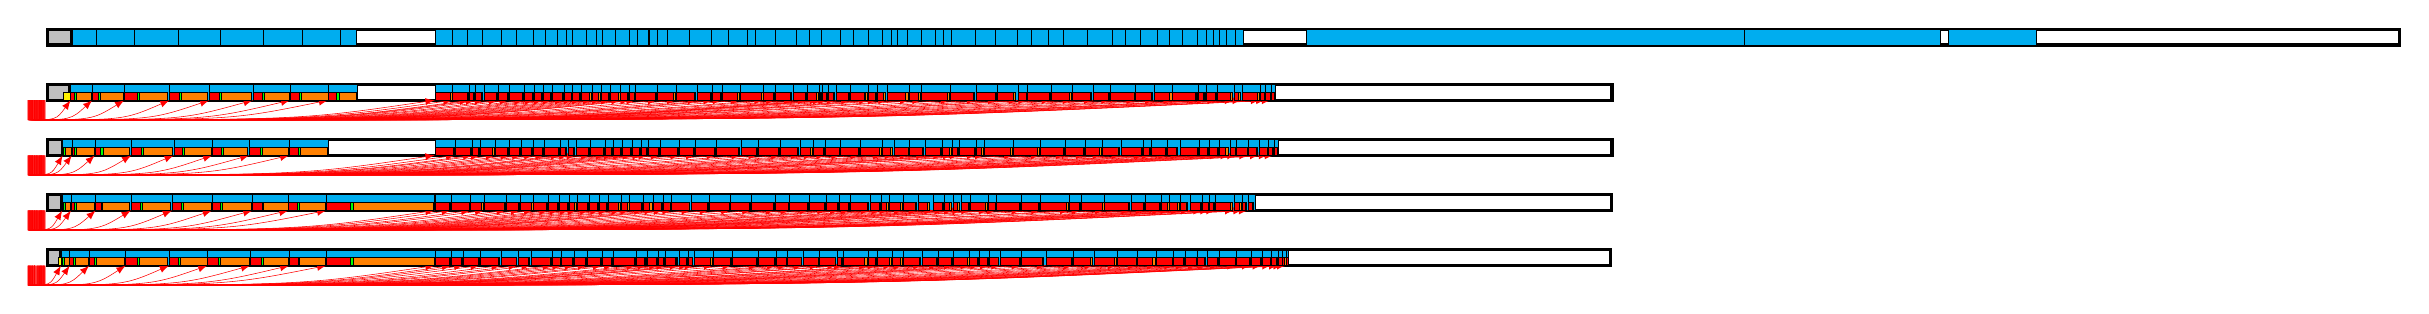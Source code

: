 
%%%%%%%%%%%%%%%%%%% VM 0
\filldraw[draw=black,fill=lightgray,very thick] (0.0,0.0) rectangle (0.167,0.2);
\filldraw[draw=black,fill=white, very thick] (0.167,0.0) rectangle (19.85,0.2);
%%%% JOB 57142
\filldraw[draw=black,fill=cyan, very thin] (15.731,0.0) rectangle (15.758,0.2);
%%%% JOB 57140
\filldraw[draw=black,fill=cyan, very thin] (15.686,0.0) rectangle (15.731,0.2);
%%%% JOB 57135
\filldraw[draw=black,fill=cyan, very thin] (15.631,0.0) rectangle (15.686,0.2);
%%%% JOB 57124
\filldraw[draw=black,fill=cyan, very thin] (15.544,0.0) rectangle (15.631,0.2);
%%%% JOB 57105
\filldraw[draw=black,fill=cyan, very thin] (15.422,0.0) rectangle (15.544,0.2);
%%%% JOB 57087
\filldraw[draw=black,fill=cyan, very thin] (15.286,0.0) rectangle (15.422,0.2);
%%%% JOB 57060
\filldraw[draw=black,fill=cyan, very thin] (15.1,0.0) rectangle (15.286,0.2);
%%%% JOB 57024
\filldraw[draw=black,fill=cyan, very thin] (14.883,0.0) rectangle (15.1,0.2);
%%%% JOB 56994
\filldraw[draw=black,fill=cyan, very thin] (14.725,0.0) rectangle (14.883,0.2);
%%%% JOB 56972
\filldraw[draw=black,fill=cyan, very thin] (14.6,0.0) rectangle (14.725,0.2);
%%%% JOB 56951
\filldraw[draw=black,fill=cyan, very thin] (14.447,0.0) rectangle (14.6,0.2);
%%%% JOB 56928
\filldraw[draw=black,fill=cyan, very thin] (14.3,0.0) rectangle (14.447,0.2);
%%%% JOB 56898
\filldraw[draw=black,fill=cyan, very thin] (14.078,0.0) rectangle (14.3,0.2);
%%%% JOB 56870
\filldraw[draw=black,fill=cyan, very thin] (13.836,0.0) rectangle (14.078,0.2);
%%%% JOB 56842
\filldraw[draw=black,fill=cyan, very thin] (13.581,0.0) rectangle (13.836,0.2);
%%%% JOB 56810
\filldraw[draw=black,fill=cyan, very thin] (13.286,0.0) rectangle (13.581,0.2);
%%%% JOB 56782
\filldraw[draw=black,fill=cyan, very thin] (13.025,0.0) rectangle (13.286,0.2);
%%%% JOB 56744
\filldraw[draw=black,fill=cyan, very thin] (12.681,0.0) rectangle (13.025,0.2);
%%%% JOB 56713
\filldraw[draw=black,fill=cyan, very thin] (12.361,0.0) rectangle (12.681,0.2);
%%%% JOB 56689
\filldraw[draw=black,fill=cyan, very thin] (12.103,0.0) rectangle (12.361,0.2);
%%%% JOB 55626
\filldraw[draw=black,fill=cyan, very thin] (3.072,0.0) rectangle (3.542,0.2);
%%%% JOB 55599
\filldraw[draw=black,fill=cyan, very thin] (2.575,0.0) rectangle (3.072,0.2);
%%%% JOB 55572
\filldraw[draw=black,fill=cyan, very thin] (2.031,0.0) rectangle (2.575,0.2);
%%%% JOB 56170
\filldraw[draw=black,fill=cyan, very thin] (8.139,0.0) rectangle (8.208,0.2);
%%%% JOB 56153
\filldraw[draw=black,fill=cyan, very thin] (8.019,0.0) rectangle (8.139,0.2);
%%%% JOB 56120
\filldraw[draw=black,fill=cyan, very thin] (7.85,0.0) rectangle (8.019,0.2);
%%%% JOB 56102
\filldraw[draw=black,fill=cyan, very thin] (7.758,0.0) rectangle (7.85,0.2);
%%%% JOB 56075
\filldraw[draw=black,fill=cyan, very thin] (7.611,0.0) rectangle (7.758,0.2);
%%%% JOB 56052
\filldraw[draw=black,fill=cyan, very thin] (7.475,0.0) rectangle (7.611,0.2);
%%%% JOB 56001
\filldraw[draw=black,fill=cyan, very thin] (7.186,0.0) rectangle (7.475,0.2);
%%%% JOB 55976
\filldraw[draw=black,fill=cyan, very thin] (7.044,0.0) rectangle (7.186,0.2);
%%%% JOB 55941
\filldraw[draw=black,fill=cyan, very thin] (6.85,0.0) rectangle (7.044,0.2);
%%%% JOB 55919
\filldraw[draw=black,fill=cyan, very thin] (6.686,0.0) rectangle (6.85,0.2);
%%%% JOB 55891
\filldraw[draw=black,fill=cyan, very thin] (6.528,0.0) rectangle (6.686,0.2);
%%%% JOB 55869
\filldraw[draw=black,fill=cyan, very thin] (6.408,0.0) rectangle (6.528,0.2);
%%%% JOB 55829
\filldraw[draw=black,fill=cyan, very thin] (6.136,0.0) rectangle (6.408,0.2);
%%%% JOB 55807
\filldraw[draw=black,fill=cyan, very thin] (5.972,0.0) rectangle (6.136,0.2);
%%%% JOB 55686
\filldraw[draw=black,fill=cyan, very thin] (4.917,0.0) rectangle (5.128,0.2);
%%%% JOB 55702
\filldraw[draw=black,fill=cyan, very thin] (5.128,0.0) rectangle (5.281,0.2);
%%%% JOB 55719
\filldraw[draw=black,fill=cyan, very thin] (5.281,0.0) rectangle (5.489,0.2);
%%%% JOB 55748
\filldraw[draw=black,fill=cyan, very thin] (5.489,0.0) rectangle (5.756,0.2);
%%%% JOB 55776
\filldraw[draw=black,fill=cyan, very thin] (5.756,0.0) rectangle (5.972,0.2);
%%%% JOB 55548
\filldraw[draw=black,fill=cyan, very thin] (1.544,0.0) rectangle (2.031,0.2);
%%%% JOB 55525
\filldraw[draw=black,fill=cyan, very thin] (0.992,0.0) rectangle (1.544,0.2);
%%%% JOB 56673
\filldraw[draw=black,fill=cyan, very thin] (11.961,0.0) rectangle (12.103,0.2);
%%%% JOB 56658
\filldraw[draw=black,fill=cyan, very thin] (11.836,0.0) rectangle (11.961,0.2);
%%%% JOB 56643
\filldraw[draw=black,fill=cyan, very thin] (11.711,0.0) rectangle (11.836,0.2);
%%%% JOB 56617
\filldraw[draw=black,fill=cyan, very thin] (11.503,0.0) rectangle (11.711,0.2);
%%%% JOB 56585
\filldraw[draw=black,fill=cyan, very thin] (11.314,0.0) rectangle (11.503,0.2);
%%%% JOB 56557
\filldraw[draw=black,fill=cyan, very thin] (11.111,0.0) rectangle (11.314,0.2);
%%%% JOB 56520
\filldraw[draw=black,fill=cyan, very thin] (10.867,0.0) rectangle (11.111,0.2);
%%%% JOB 56498
\filldraw[draw=black,fill=cyan, very thin] (10.731,0.0) rectangle (10.867,0.2);
%%%% JOB 56470
\filldraw[draw=black,fill=cyan, very thin] (10.531,0.0) rectangle (10.731,0.2);
%%%% JOB 56457
\filldraw[draw=black,fill=cyan, very thin] (10.425,0.0) rectangle (10.531,0.2);
%%%% JOB 56413
\filldraw[draw=black,fill=cyan, very thin] (10.106,0.0) rectangle (10.425,0.2);
%%%% JOB 56397
\filldraw[draw=black,fill=cyan, very thin] (10.022,0.0) rectangle (10.106,0.2);
%%%% JOB 56364
\filldraw[draw=black,fill=cyan, very thin] (9.8,0.0) rectangle (10.022,0.2);
%%%% JOB 56335
\filldraw[draw=black,fill=cyan, very thin] (9.597,0.0) rectangle (9.8,0.2);
%%%% JOB 56312
\filldraw[draw=black,fill=cyan, very thin] (9.397,0.0) rectangle (9.597,0.2);
%%%% JOB 56298
\filldraw[draw=black,fill=cyan, very thin] (9.256,0.0) rectangle (9.397,0.2);
%%%% JOB 56271
\filldraw[draw=black,fill=cyan, very thin] (9.025,0.0) rectangle (9.256,0.2);
%%%% JOB 56237
\filldraw[draw=black,fill=cyan, very thin] (8.689,0.0) rectangle (9.025,0.2);
%%%% JOB 56210
\filldraw[draw=black,fill=cyan, very thin] (8.453,0.0) rectangle (8.689,0.2);
%%%% JOB 55650
\filldraw[draw=black,fill=cyan, very thin] (3.542,0.0) rectangle (4.917,0.2);
%%%% JOB 56181
\filldraw[draw=black,fill=cyan, very thin] (8.208,0.0) rectangle (8.453,0.2);
%%%% JOB 55501
\filldraw[draw=black,fill=cyan, very thin] (0.528,0.0) rectangle (0.992,0.2);
%%%% JOB 55483
\filldraw[draw=black,fill=cyan, very thin] (0.281,0.0) rectangle (0.528,0.2);
%%%% JOB 55480
\filldraw[draw=black,fill=cyan, very thin] (0.169,0.0) rectangle (0.281,0.2);
\draw[->,color=red,>=latex,very thin] (-0.033,0.0) -- (-0.033,-0.25) .. controls (10.476,-0.25) .. (15.731,0.0);
\draw[->,color=red,>=latex,very thin] (-0.036,0.0) -- (-0.036,-0.25) .. controls (10.445,-0.25) .. (15.686,0.0);
\draw[->,color=red,>=latex,very thin] (-0.039,0.0) -- (-0.039,-0.25) .. controls (10.407,-0.25) .. (15.631,0.0);
\draw[->,color=red,>=latex,very thin] (-0.042,0.0) -- (-0.042,-0.25) .. controls (10.349,-0.25) .. (15.544,0.0);
\draw[->,color=red,>=latex,very thin] (-0.047,0.0) -- (-0.047,-0.25) .. controls (10.266,-0.25) .. (15.422,0.0);
\draw[->,color=red,>=latex,very thin] (-0.05,0.0) -- (-0.05,-0.25) .. controls (10.174,-0.25) .. (15.286,0.0);
\draw[->,color=red,>=latex,very thin] (-0.053,0.0) -- (-0.053,-0.25) .. controls (10.049,-0.25) .. (15.1,0.0);
\draw[->,color=red,>=latex,very thin] (-0.056,0.0) -- (-0.056,-0.25) .. controls (9.904,-0.25) .. (14.883,0.0);
\draw[->,color=red,>=latex,very thin] (-0.058,0.0) -- (-0.058,-0.25) .. controls (9.797,-0.25) .. (14.725,0.0);
\draw[->,color=red,>=latex,very thin] (-0.064,0.0) -- (-0.064,-0.25) .. controls (9.712,-0.25) .. (14.6,0.0);
\draw[->,color=red,>=latex,very thin] (-0.067,0.0) -- (-0.067,-0.25) .. controls (9.609,-0.25) .. (14.447,0.0);
\draw[->,color=red,>=latex,very thin] (-0.069,0.0) -- (-0.069,-0.25) .. controls (9.51,-0.25) .. (14.3,0.0);
\draw[->,color=red,>=latex,very thin] (-0.072,0.0) -- (-0.072,-0.25) .. controls (9.361,-0.25) .. (14.078,0.0);
\draw[->,color=red,>=latex,very thin] (-0.078,0.0) -- (-0.078,-0.25) .. controls (9.198,-0.25) .. (13.836,0.0);
\draw[->,color=red,>=latex,very thin] (-0.081,0.0) -- (-0.081,-0.25) .. controls (9.027,-0.25) .. (13.581,0.0);
\draw[->,color=red,>=latex,very thin] (-0.083,0.0) -- (-0.083,-0.25) .. controls (8.83,-0.25) .. (13.286,0.0);
\draw[->,color=red,>=latex,very thin] (-0.086,0.0) -- (-0.086,-0.25) .. controls (8.655,-0.25) .. (13.025,0.0);
\draw[->,color=red,>=latex,very thin] (-0.089,0.0) -- (-0.089,-0.25) .. controls (8.424,-0.25) .. (12.681,0.0);
\draw[->,color=red,>=latex,very thin] (-0.092,0.0) -- (-0.092,-0.25) .. controls (8.21,-0.25) .. (12.361,0.0);
\draw[->,color=red,>=latex,very thin] (-0.094,0.0) -- (-0.094,-0.25) .. controls (8.037,-0.25) .. (12.103,0.0);
\draw[->,color=red,>=latex,very thin] (-0.097,0.0) -- (-0.097,-0.25) .. controls (2.016,-0.25) .. (3.072,0.0);
\draw[->,color=red,>=latex,very thin] (-0.103,0.0) -- (-0.103,-0.25) .. controls (1.682,-0.25) .. (2.575,0.0);
\draw[->,color=red,>=latex,very thin] (-0.106,0.0) -- (-0.106,-0.25) .. controls (1.319,-0.25) .. (2.031,0.0);
\draw[->,color=red,>=latex,very thin] (-0.114,0.0) -- (-0.114,-0.25) .. controls (5.388,-0.25) .. (8.139,0.0);
\draw[->,color=red,>=latex,very thin] (-0.117,0.0) -- (-0.117,-0.25) .. controls (5.307,-0.25) .. (8.019,0.0);
\draw[->,color=red,>=latex,very thin] (-0.119,0.0) -- (-0.119,-0.25) .. controls (5.194,-0.25) .. (7.85,0.0);
\draw[->,color=red,>=latex,very thin] (-0.125,0.0) -- (-0.125,-0.25) .. controls (5.131,-0.25) .. (7.758,0.0);
\draw[->,color=red,>=latex,very thin] (-0.128,0.0) -- (-0.128,-0.25) .. controls (5.031,-0.25) .. (7.611,0.0);
\draw[->,color=red,>=latex,very thin] (-0.131,0.0) -- (-0.131,-0.25) .. controls (4.94,-0.25) .. (7.475,0.0);
\draw[->,color=red,>=latex,very thin] (-0.133,0.0) -- (-0.133,-0.25) .. controls (4.746,-0.25) .. (7.186,0.0);
\draw[->,color=red,>=latex,very thin] (-0.136,0.0) -- (-0.136,-0.25) .. controls (4.651,-0.25) .. (7.044,0.0);
\draw[->,color=red,>=latex,very thin] (-0.139,0.0) -- (-0.139,-0.25) .. controls (4.52,-0.25) .. (6.85,0.0);
\draw[->,color=red,>=latex,very thin] (-0.156,0.0) -- (-0.156,-0.25) .. controls (4.406,-0.25) .. (6.686,0.0);
\draw[->,color=red,>=latex,very thin] (-0.158,0.0) -- (-0.158,-0.25) .. controls (4.299,-0.25) .. (6.528,0.0);
\draw[->,color=red,>=latex,very thin] (-0.161,0.0) -- (-0.161,-0.25) .. controls (4.219,-0.25) .. (6.408,0.0);
\draw[->,color=red,>=latex,very thin] (-0.164,0.0) -- (-0.164,-0.25) .. controls (4.036,-0.25) .. (6.136,0.0);
\draw[->,color=red,>=latex,very thin] (-0.167,0.0) -- (-0.167,-0.25) .. controls (3.926,-0.25) .. (5.972,0.0);
\draw[->,color=red,>=latex,very thin] (-0.169,0.0) -- (-0.169,-0.25) .. controls (3.221,-0.25) .. (4.917,0.0);
\draw[->,color=red,>=latex,very thin] (-0.169,0.0) -- (-0.169,-0.25) .. controls (3.362,-0.25) .. (5.128,0.0);
\draw[->,color=red,>=latex,very thin] (-0.169,0.0) -- (-0.169,-0.25) .. controls (3.464,-0.25) .. (5.281,0.0);
\draw[->,color=red,>=latex,very thin] (-0.169,0.0) -- (-0.169,-0.25) .. controls (3.603,-0.25) .. (5.489,0.0);
\draw[->,color=red,>=latex,very thin] (-0.169,0.0) -- (-0.169,-0.25) .. controls (3.781,-0.25) .. (5.756,0.0);
\draw[->,color=red,>=latex,very thin] (-0.175,0.0) -- (-0.175,-0.25) .. controls (0.971,-0.25) .. (1.544,0.0);
\draw[->,color=red,>=latex,very thin] (-0.178,0.0) -- (-0.178,-0.25) .. controls (0.602,-0.25) .. (0.992,0.0);
\draw[->,color=red,>=latex,very thin] (-0.186,0.0) -- (-0.186,-0.25) .. controls (7.912,-0.25) .. (11.961,0.0);
\draw[->,color=red,>=latex,very thin] (-0.189,0.0) -- (-0.189,-0.25) .. controls (7.828,-0.25) .. (11.836,0.0);
\draw[->,color=red,>=latex,very thin] (-0.192,0.0) -- (-0.192,-0.25) .. controls (7.744,-0.25) .. (11.711,0.0);
\draw[->,color=red,>=latex,very thin] (-0.194,0.0) -- (-0.194,-0.25) .. controls (7.604,-0.25) .. (11.503,0.0);
\draw[->,color=red,>=latex,very thin] (-0.197,0.0) -- (-0.197,-0.25) .. controls (7.477,-0.25) .. (11.314,0.0);
\draw[->,color=red,>=latex,very thin] (-0.2,0.0) -- (-0.2,-0.25) .. controls (7.341,-0.25) .. (11.111,0.0);
\draw[->,color=red,>=latex,very thin] (-0.206,0.0) -- (-0.206,-0.25) .. controls (7.176,-0.25) .. (10.867,0.0);
\draw[->,color=red,>=latex,very thin] (-0.208,0.0) -- (-0.208,-0.25) .. controls (7.084,-0.25) .. (10.731,0.0);
\draw[->,color=red,>=latex,very thin] (-0.211,0.0) -- (-0.211,-0.25) .. controls (6.95,-0.25) .. (10.531,0.0);
\draw[->,color=red,>=latex,very thin] (-0.214,0.0) -- (-0.214,-0.25) .. controls (6.879,-0.25) .. (10.425,0.0);
\draw[->,color=red,>=latex,very thin] (-0.217,0.0) -- (-0.217,-0.25) .. controls (6.665,-0.25) .. (10.106,0.0);
\draw[->,color=red,>=latex,very thin] (-0.219,0.0) -- (-0.219,-0.25) .. controls (6.608,-0.25) .. (10.022,0.0);
\draw[->,color=red,>=latex,very thin] (-0.222,0.0) -- (-0.222,-0.25) .. controls (6.459,-0.25) .. (9.8,0.0);
\draw[->,color=red,>=latex,very thin] (-0.225,0.0) -- (-0.225,-0.25) .. controls (6.323,-0.25) .. (9.597,0.0);
\draw[->,color=red,>=latex,very thin] (-0.228,0.0) -- (-0.228,-0.25) .. controls (6.189,-0.25) .. (9.397,0.0);
\draw[->,color=red,>=latex,very thin] (-0.231,0.0) -- (-0.231,-0.25) .. controls (6.094,-0.25) .. (9.256,0.0);
\draw[->,color=red,>=latex,very thin] (-0.233,0.0) -- (-0.233,-0.25) .. controls (5.939,-0.25) .. (9.025,0.0);
\draw[->,color=red,>=latex,very thin] (-0.236,0.0) -- (-0.236,-0.25) .. controls (5.714,-0.25) .. (8.689,0.0);
\draw[->,color=red,>=latex,very thin] (-0.239,0.0) -- (-0.239,-0.25) .. controls (5.556,-0.25) .. (8.453,0.0);
\draw[->,color=red,>=latex,very thin] (-0.242,0.0) -- (-0.242,-0.25) .. controls (2.281,-0.25) .. (3.542,0.0);
\draw[->,color=red,>=latex,very thin] (-0.242,0.0) -- (-0.242,-0.25) .. controls (5.392,-0.25) .. (8.208,0.0);
\draw[->,color=red,>=latex,very thin] (-0.244,0.0) -- (-0.244,-0.25) .. controls (0.27,-0.25) .. (0.528,0.0);
\draw[->,color=red,>=latex,very thin] (-0.247,0.0) -- (-0.247,-0.25) .. controls (0.105,-0.25) .. (0.281,0.0);
\draw[->,color=red,>=latex,very thin] (-0.25,0.0) -- (-0.25,-0.25) .. controls (0.03,-0.25) .. (0.169,0.0);
\filldraw[draw=black,fill=red,very thin] (15.731,0.0) rectangle (15.752,0.1);
\filldraw[draw=black,fill=green,very thin] (15.752,0.0) rectangle (15.753,0.1);
\filldraw[draw=black,fill=orange,very thin] (15.753,0.0) rectangle (15.756,0.1);
\filldraw[draw=black,fill=red,very thin] (15.686,0.0) rectangle (15.705,0.1);
\filldraw[draw=black,fill=green,very thin] (15.705,0.0) rectangle (15.705,0.1);
\filldraw[draw=black,fill=orange,very thin] (15.705,0.0) rectangle (15.726,0.1);
\filldraw[draw=black,fill=red,very thin] (15.631,0.0) rectangle (15.678,0.1);
\filldraw[draw=black,fill=green,very thin] (15.678,0.0) rectangle (15.678,0.1);
\filldraw[draw=black,fill=orange,very thin] (15.678,0.0) rectangle (15.681,0.1);
\filldraw[draw=black,fill=red,very thin] (15.544,0.0) rectangle (15.598,0.1);
\filldraw[draw=black,fill=green,very thin] (15.598,0.0) rectangle (15.598,0.1);
\filldraw[draw=black,fill=orange,very thin] (15.598,0.0) rectangle (15.618,0.1);
\filldraw[draw=black,fill=red,very thin] (15.422,0.0) rectangle (15.53,0.1);
\filldraw[draw=black,fill=green,very thin] (15.53,0.0) rectangle (15.53,0.1);
\filldraw[draw=black,fill=orange,very thin] (15.53,0.0) rectangle (15.539,0.1);
\filldraw[draw=black,fill=red,very thin] (15.286,0.0) rectangle (15.399,0.1);
\filldraw[draw=black,fill=green,very thin] (15.399,0.0) rectangle (15.401,0.1);
\filldraw[draw=black,fill=orange,very thin] (15.401,0.0) rectangle (15.408,0.1);
\filldraw[draw=black,fill=red,very thin] (15.1,0.0) rectangle (15.263,0.1);
\filldraw[draw=black,fill=green,very thin] (15.263,0.0) rectangle (15.263,0.1);
\filldraw[draw=black,fill=orange,very thin] (15.263,0.0) rectangle (15.273,0.1);
\filldraw[draw=black,fill=red,very thin] (14.883,0.0) rectangle (15.078,0.1);
\filldraw[draw=black,fill=green,very thin] (15.078,0.0) rectangle (15.079,0.1);
\filldraw[draw=black,fill=orange,very thin] (15.079,0.0) rectangle (15.092,0.1);
\filldraw[draw=black,fill=red,very thin] (14.725,0.0) rectangle (14.854,0.1);
\filldraw[draw=black,fill=green,very thin] (14.854,0.0) rectangle (14.855,0.1);
\filldraw[draw=black,fill=orange,very thin] (14.855,0.0) rectangle (14.872,0.1);
\filldraw[draw=black,fill=red,very thin] (14.6,0.0) rectangle (14.69,0.1);
\filldraw[draw=black,fill=green,very thin] (14.69,0.0) rectangle (14.691,0.1);
\filldraw[draw=black,fill=orange,very thin] (14.691,0.0) rectangle (14.703,0.1);
\filldraw[draw=black,fill=red,very thin] (14.447,0.0) rectangle (14.59,0.1);
\filldraw[draw=black,fill=green,very thin] (14.59,0.0) rectangle (14.591,0.1);
\filldraw[draw=black,fill=orange,very thin] (14.591,0.0) rectangle (14.594,0.1);
\filldraw[draw=black,fill=red,very thin] (14.3,0.0) rectangle (14.424,0.1);
\filldraw[draw=black,fill=green,very thin] (14.424,0.0) rectangle (14.425,0.1);
\filldraw[draw=black,fill=orange,very thin] (14.425,0.0) rectangle (14.433,0.1);
\filldraw[draw=black,fill=red,very thin] (14.078,0.0) rectangle (14.283,0.1);
\filldraw[draw=black,fill=green,very thin] (14.283,0.0) rectangle (14.285,0.1);
\filldraw[draw=black,fill=orange,very thin] (14.285,0.0) rectangle (14.294,0.1);
\filldraw[draw=black,fill=red,very thin] (13.836,0.0) rectangle (14.034,0.1);
\filldraw[draw=black,fill=green,very thin] (14.034,0.0) rectangle (14.034,0.1);
\filldraw[draw=black,fill=orange,very thin] (14.034,0.0) rectangle (14.061,0.1);
\filldraw[draw=black,fill=red,very thin] (13.581,0.0) rectangle (13.822,0.1);
\filldraw[draw=black,fill=green,very thin] (13.822,0.0) rectangle (13.822,0.1);
\filldraw[draw=black,fill=orange,very thin] (13.822,0.0) rectangle (13.828,0.1);
\filldraw[draw=black,fill=red,very thin] (13.286,0.0) rectangle (13.552,0.1);
\filldraw[draw=black,fill=green,very thin] (13.552,0.0) rectangle (13.552,0.1);
\filldraw[draw=black,fill=orange,very thin] (13.552,0.0) rectangle (13.573,0.1);
\filldraw[draw=black,fill=red,very thin] (13.025,0.0) rectangle (13.246,0.1);
\filldraw[draw=black,fill=green,very thin] (13.246,0.0) rectangle (13.247,0.1);
\filldraw[draw=black,fill=orange,very thin] (13.247,0.0) rectangle (13.272,0.1);
\filldraw[draw=black,fill=red,very thin] (12.681,0.0) rectangle (13.0,0.1);
\filldraw[draw=black,fill=green,very thin] (13.0,0.0) rectangle (13.0,0.1);
\filldraw[draw=black,fill=orange,very thin] (13.0,0.0) rectangle (13.013,0.1);
\filldraw[draw=black,fill=red,very thin] (12.361,0.0) rectangle (12.627,0.1);
\filldraw[draw=black,fill=green,very thin] (12.627,0.0) rectangle (12.627,0.1);
\filldraw[draw=black,fill=orange,very thin] (12.627,0.0) rectangle (12.643,0.1);
\filldraw[draw=black,fill=red,very thin] (12.103,0.0) rectangle (12.34,0.1);
\filldraw[draw=black,fill=green,very thin] (12.34,0.0) rectangle (12.34,0.1);
\filldraw[draw=black,fill=orange,very thin] (12.34,0.0) rectangle (12.353,0.1);
\filldraw[draw=black,fill=red,very thin] (3.072,0.0) rectangle (3.177,0.1);
\filldraw[draw=black,fill=green,very thin] (3.177,0.0) rectangle (3.202,0.1);
\filldraw[draw=black,fill=orange,very thin] (3.202,0.0) rectangle (3.525,0.1);
\filldraw[draw=black,fill=red,very thin] (2.575,0.0) rectangle (2.71,0.1);
\filldraw[draw=black,fill=green,very thin] (2.71,0.0) rectangle (2.736,0.1);
\filldraw[draw=black,fill=orange,very thin] (2.736,0.0) rectangle (3.053,0.1);
\filldraw[draw=black,fill=red,very thin] (2.031,0.0) rectangle (2.166,0.1);
\filldraw[draw=black,fill=green,very thin] (2.166,0.0) rectangle (2.191,0.1);
\filldraw[draw=black,fill=orange,very thin] (2.191,0.0) rectangle (2.561,0.1);
\filldraw[draw=black,fill=red,very thin] (8.139,0.0) rectangle (8.182,0.1);
\filldraw[draw=black,fill=green,very thin] (8.182,0.0) rectangle (8.183,0.1);
\filldraw[draw=black,fill=orange,very thin] (8.183,0.0) rectangle (8.192,0.1);
\filldraw[draw=black,fill=red,very thin] (8.019,0.0) rectangle (8.109,0.1);
\filldraw[draw=black,fill=green,very thin] (8.109,0.0) rectangle (8.109,0.1);
\filldraw[draw=black,fill=orange,very thin] (8.109,0.0) rectangle (8.122,0.1);
\filldraw[draw=black,fill=red,very thin] (7.85,0.0) rectangle (7.977,0.1);
\filldraw[draw=black,fill=green,very thin] (7.977,0.0) rectangle (7.979,0.1);
\filldraw[draw=black,fill=orange,very thin] (7.979,0.0) rectangle (8.0,0.1);
\filldraw[draw=black,fill=red,very thin] (7.758,0.0) rectangle (7.816,0.1);
\filldraw[draw=black,fill=green,very thin] (7.816,0.0) rectangle (7.819,0.1);
\filldraw[draw=black,fill=orange,very thin] (7.819,0.0) rectangle (7.836,0.1);
\filldraw[draw=black,fill=red,very thin] (7.611,0.0) rectangle (7.732,0.1);
\filldraw[draw=black,fill=green,very thin] (7.732,0.0) rectangle (7.733,0.1);
\filldraw[draw=black,fill=orange,very thin] (7.733,0.0) rectangle (7.744,0.1);
\filldraw[draw=black,fill=red,very thin] (7.475,0.0) rectangle (7.583,0.1);
\filldraw[draw=black,fill=green,very thin] (7.583,0.0) rectangle (7.585,0.1);
\filldraw[draw=black,fill=orange,very thin] (7.585,0.0) rectangle (7.597,0.1);
\filldraw[draw=black,fill=red,very thin] (7.186,0.0) rectangle (7.451,0.1);
\filldraw[draw=black,fill=green,very thin] (7.451,0.0) rectangle (7.451,0.1);
\filldraw[draw=black,fill=orange,very thin] (7.451,0.0) rectangle (7.467,0.1);
\filldraw[draw=black,fill=red,very thin] (7.044,0.0) rectangle (7.16,0.1);
\filldraw[draw=black,fill=green,very thin] (7.16,0.0) rectangle (7.16,0.1);
\filldraw[draw=black,fill=orange,very thin] (7.16,0.0) rectangle (7.173,0.1);
\filldraw[draw=black,fill=red,very thin] (6.85,0.0) rectangle (7.021,0.1);
\filldraw[draw=black,fill=green,very thin] (7.021,0.0) rectangle (7.022,0.1);
\filldraw[draw=black,fill=orange,very thin] (7.022,0.0) rectangle (7.033,0.1);
\filldraw[draw=black,fill=red,very thin] (6.686,0.0) rectangle (6.827,0.1);
\filldraw[draw=black,fill=green,very thin] (6.827,0.0) rectangle (6.829,0.1);
\filldraw[draw=black,fill=orange,very thin] (6.829,0.0) rectangle (6.839,0.1);
\filldraw[draw=black,fill=red,very thin] (6.528,0.0) rectangle (6.662,0.1);
\filldraw[draw=black,fill=green,very thin] (6.662,0.0) rectangle (6.662,0.1);
\filldraw[draw=black,fill=orange,very thin] (6.662,0.0) rectangle (6.673,0.1);
\filldraw[draw=black,fill=red,very thin] (6.408,0.0) rectangle (6.505,0.1);
\filldraw[draw=black,fill=green,very thin] (6.505,0.0) rectangle (6.505,0.1);
\filldraw[draw=black,fill=orange,very thin] (6.505,0.0) rectangle (6.514,0.1);
\filldraw[draw=black,fill=red,very thin] (6.136,0.0) rectangle (6.379,0.1);
\filldraw[draw=black,fill=green,very thin] (6.379,0.0) rectangle (6.379,0.1);
\filldraw[draw=black,fill=orange,very thin] (6.379,0.0) rectangle (6.393,0.1);
\filldraw[draw=black,fill=red,very thin] (5.972,0.0) rectangle (6.104,0.1);
\filldraw[draw=black,fill=green,very thin] (6.104,0.0) rectangle (6.104,0.1);
\filldraw[draw=black,fill=orange,very thin] (6.104,0.0) rectangle (6.117,0.1);
\filldraw[draw=black,fill=red,very thin] (4.917,0.0) rectangle (5.107,0.1);
\filldraw[draw=black,fill=green,very thin] (5.107,0.0) rectangle (5.109,0.1);
\filldraw[draw=black,fill=orange,very thin] (5.109,0.0) rectangle (5.119,0.1);
\filldraw[draw=black,fill=red,very thin] (5.128,0.0) rectangle (5.255,0.1);
\filldraw[draw=black,fill=green,very thin] (5.255,0.0) rectangle (5.255,0.1);
\filldraw[draw=black,fill=orange,very thin] (5.255,0.0) rectangle (5.265,0.1);
\filldraw[draw=black,fill=red,very thin] (5.281,0.0) rectangle (5.473,0.1);
\filldraw[draw=black,fill=green,very thin] (5.473,0.0) rectangle (5.473,0.1);
\filldraw[draw=black,fill=orange,very thin] (5.473,0.0) rectangle (5.481,0.1);
\filldraw[draw=black,fill=red,very thin] (5.489,0.0) rectangle (5.728,0.1);
\filldraw[draw=black,fill=green,very thin] (5.728,0.0) rectangle (5.728,0.1);
\filldraw[draw=black,fill=orange,very thin] (5.728,0.0) rectangle (5.739,0.1);
\filldraw[draw=black,fill=red,very thin] (5.756,0.0) rectangle (5.947,0.1);
\filldraw[draw=black,fill=green,very thin] (5.947,0.0) rectangle (5.949,0.1);
\filldraw[draw=black,fill=orange,very thin] (5.949,0.0) rectangle (5.958,0.1);
\filldraw[draw=black,fill=red,very thin] (1.544,0.0) rectangle (1.657,0.1);
\filldraw[draw=black,fill=green,very thin] (1.657,0.0) rectangle (1.684,0.1);
\filldraw[draw=black,fill=orange,very thin] (1.684,0.0) rectangle (2.022,0.1);
\filldraw[draw=black,fill=red,very thin] (0.992,0.0) rectangle (1.144,0.1);
\filldraw[draw=black,fill=green,very thin] (1.144,0.0) rectangle (1.166,0.1);
\filldraw[draw=black,fill=orange,very thin] (1.166,0.0) rectangle (1.519,0.1);
\filldraw[draw=black,fill=red,very thin] (11.961,0.0) rectangle (12.069,0.1);
\filldraw[draw=black,fill=green,very thin] (12.069,0.0) rectangle (12.069,0.1);
\filldraw[draw=black,fill=orange,very thin] (12.069,0.0) rectangle (12.079,0.1);
\filldraw[draw=black,fill=red,very thin] (11.836,0.0) rectangle (11.932,0.1);
\filldraw[draw=black,fill=green,very thin] (11.932,0.0) rectangle (11.932,0.1);
\filldraw[draw=black,fill=orange,very thin] (11.932,0.0) rectangle (11.945,0.1);
\filldraw[draw=black,fill=red,very thin] (11.711,0.0) rectangle (11.807,0.1);
\filldraw[draw=black,fill=green,very thin] (11.807,0.0) rectangle (11.807,0.1);
\filldraw[draw=black,fill=orange,very thin] (11.807,0.0) rectangle (11.821,0.1);
\filldraw[draw=black,fill=red,very thin] (11.503,0.0) rectangle (11.682,0.1);
\filldraw[draw=black,fill=green,very thin] (11.682,0.0) rectangle (11.682,0.1);
\filldraw[draw=black,fill=orange,very thin] (11.682,0.0) rectangle (11.699,0.1);
\filldraw[draw=black,fill=red,very thin] (11.314,0.0) rectangle (11.474,0.1);
\filldraw[draw=black,fill=green,very thin] (11.474,0.0) rectangle (11.476,0.1);
\filldraw[draw=black,fill=orange,very thin] (11.476,0.0) rectangle (11.489,0.1);
\filldraw[draw=black,fill=red,very thin] (11.111,0.0) rectangle (11.282,0.1);
\filldraw[draw=black,fill=green,very thin] (11.282,0.0) rectangle (11.282,0.1);
\filldraw[draw=black,fill=orange,very thin] (11.282,0.0) rectangle (11.295,0.1);
\filldraw[draw=black,fill=red,very thin] (10.867,0.0) rectangle (11.076,0.1);
\filldraw[draw=black,fill=green,very thin] (11.076,0.0) rectangle (11.076,0.1);
\filldraw[draw=black,fill=orange,very thin] (11.076,0.0) rectangle (11.088,0.1);
\filldraw[draw=black,fill=red,very thin] (10.731,0.0) rectangle (10.834,0.1);
\filldraw[draw=black,fill=green,very thin] (10.834,0.0) rectangle (10.834,0.1);
\filldraw[draw=black,fill=orange,very thin] (10.834,0.0) rectangle (10.85,0.1);
\filldraw[draw=black,fill=red,very thin] (10.531,0.0) rectangle (10.69,0.1);
\filldraw[draw=black,fill=green,very thin] (10.69,0.0) rectangle (10.693,0.1);
\filldraw[draw=black,fill=orange,very thin] (10.693,0.0) rectangle (10.719,0.1);
\filldraw[draw=black,fill=red,very thin] (10.425,0.0) rectangle (10.508,0.1);
\filldraw[draw=black,fill=green,very thin] (10.508,0.0) rectangle (10.508,0.1);
\filldraw[draw=black,fill=orange,very thin] (10.508,0.0) rectangle (10.52,0.1);
\filldraw[draw=black,fill=red,very thin] (10.106,0.0) rectangle (10.373,0.1);
\filldraw[draw=black,fill=green,very thin] (10.373,0.0) rectangle (10.373,0.1);
\filldraw[draw=black,fill=orange,very thin] (10.373,0.0) rectangle (10.408,0.1);
\filldraw[draw=black,fill=red,very thin] (10.022,0.0) rectangle (10.078,0.1);
\filldraw[draw=black,fill=green,very thin] (10.078,0.0) rectangle (10.078,0.1);
\filldraw[draw=black,fill=orange,very thin] (10.078,0.0) rectangle (10.096,0.1);
\filldraw[draw=black,fill=red,very thin] (9.8,0.0) rectangle (9.998,0.1);
\filldraw[draw=black,fill=green,very thin] (9.998,0.0) rectangle (9.998,0.1);
\filldraw[draw=black,fill=orange,very thin] (9.998,0.0) rectangle (10.009,0.1);
\filldraw[draw=black,fill=red,very thin] (9.597,0.0) rectangle (9.781,0.1);
\filldraw[draw=black,fill=green,very thin] (9.781,0.0) rectangle (9.781,0.1);
\filldraw[draw=black,fill=orange,very thin] (9.781,0.0) rectangle (9.792,0.1);
\filldraw[draw=black,fill=red,very thin] (9.397,0.0) rectangle (9.567,0.1);
\filldraw[draw=black,fill=green,very thin] (9.567,0.0) rectangle (9.567,0.1);
\filldraw[draw=black,fill=orange,very thin] (9.567,0.0) rectangle (9.575,0.1);
\filldraw[draw=black,fill=red,very thin] (9.256,0.0) rectangle (9.375,0.1);
\filldraw[draw=black,fill=green,very thin] (9.375,0.0) rectangle (9.376,0.1);
\filldraw[draw=black,fill=orange,very thin] (9.376,0.0) rectangle (9.389,0.1);
\filldraw[draw=black,fill=red,very thin] (9.025,0.0) rectangle (9.234,0.1);
\filldraw[draw=black,fill=green,very thin] (9.234,0.0) rectangle (9.234,0.1);
\filldraw[draw=black,fill=orange,very thin] (9.234,0.0) rectangle (9.245,0.1);
\filldraw[draw=black,fill=red,very thin] (8.689,0.0) rectangle (9.0,0.1);
\filldraw[draw=black,fill=green,very thin] (9.0,0.0) rectangle (9.002,0.1);
\filldraw[draw=black,fill=orange,very thin] (9.002,0.0) rectangle (9.011,0.1);
\filldraw[draw=black,fill=red,very thin] (8.453,0.0) rectangle (8.67,0.1);
\filldraw[draw=black,fill=green,very thin] (8.67,0.0) rectangle (8.67,0.1);
\filldraw[draw=black,fill=orange,very thin] (8.67,0.0) rectangle (8.679,0.1);
\filldraw[draw=black,fill=red,very thin] (3.542,0.0) rectangle (3.841,0.1);
\filldraw[draw=black,fill=green,very thin] (3.841,0.0) rectangle (3.887,0.1);
\filldraw[draw=black,fill=orange,very thin] (3.887,0.0) rectangle (4.914,0.1);
\filldraw[draw=black,fill=red,very thin] (8.208,0.0) rectangle (8.421,0.1);
\filldraw[draw=black,fill=green,very thin] (8.421,0.0) rectangle (8.421,0.1);
\filldraw[draw=black,fill=orange,very thin] (8.421,0.0) rectangle (8.437,0.1);
\filldraw[draw=black,fill=red,very thin] (0.528,0.0) rectangle (0.593,0.1);
\filldraw[draw=black,fill=green,very thin] (0.593,0.0) rectangle (0.622,0.1);
\filldraw[draw=black,fill=orange,very thin] (0.622,0.0) rectangle (0.967,0.1);
\filldraw[draw=black,fill=red,very thin] (0.281,0.0) rectangle (0.325,0.1);
\filldraw[draw=black,fill=green,very thin] (0.325,0.0) rectangle (0.352,0.1);
\filldraw[draw=black,fill=orange,very thin] (0.352,0.0) rectangle (0.519,0.1);
\filldraw[draw=black,fill=red,very thin] (0.169,0.0) rectangle (0.189,0.1);
\filldraw[draw=black,fill=green,very thin] (0.189,0.0) rectangle (0.214,0.1);
\filldraw[draw=black,fill=orange,very thin] (0.214,0.0) rectangle (0.278,0.1);
\filldraw[draw=black,fill=yellow,very thin] (0.133,0.0) rectangle (0.167,0.1);

%%%%%%%%%%%%%%%%%%% VM 1
\filldraw[draw=black,fill=lightgray,very thick] (0.0,0.7) rectangle (0.175,0.9);
\filldraw[draw=black,fill=white, very thick] (0.175,0.7) rectangle (19.864,0.9);
%%%% JOB 57078
\filldraw[draw=black,fill=cyan, very thin] (15.247,0.7) rectangle (15.336,0.9);
%%%% JOB 57071
\filldraw[draw=black,fill=cyan, very thin] (15.178,0.7) rectangle (15.247,0.9);
%%%% JOB 57055
\filldraw[draw=black,fill=cyan, very thin] (15.072,0.7) rectangle (15.178,0.9);
%%%% JOB 57014
\filldraw[draw=black,fill=cyan, very thin] (14.833,0.7) rectangle (15.072,0.9);
%%%% JOB 57003
\filldraw[draw=black,fill=cyan, very thin] (14.758,0.7) rectangle (14.833,0.9);
%%%% JOB 56982
\filldraw[draw=black,fill=cyan, very thin] (14.669,0.7) rectangle (14.758,0.9);
%%%% JOB 56958
\filldraw[draw=black,fill=cyan, very thin] (14.511,0.7) rectangle (14.669,0.9);
%%%% JOB 56943
\filldraw[draw=black,fill=cyan, very thin] (14.386,0.7) rectangle (14.508,0.9);
%%%% JOB 56923
\filldraw[draw=black,fill=cyan, very thin] (14.25,0.7) rectangle (14.386,0.9);
%%%% JOB 56910
\filldraw[draw=black,fill=cyan, very thin] (14.147,0.7) rectangle (14.25,0.9);
%%%% JOB 56884
\filldraw[draw=black,fill=cyan, very thin] (13.936,0.7) rectangle (14.147,0.9);
%%%% JOB 56861
\filldraw[draw=black,fill=cyan, very thin] (13.756,0.7) rectangle (13.936,0.9);
%%%% JOB 56827
\filldraw[draw=black,fill=cyan, very thin] (13.422,0.7) rectangle (13.756,0.9);
%%%% JOB 56794
\filldraw[draw=black,fill=cyan, very thin] (13.122,0.7) rectangle (13.422,0.9);
%%%% JOB 56775
\filldraw[draw=black,fill=cyan, very thin] (12.975,0.7) rectangle (13.122,0.9);
%%%% JOB 56738
\filldraw[draw=black,fill=cyan, very thin] (12.611,0.7) rectangle (12.975,0.9);
%%%% JOB 56712
\filldraw[draw=black,fill=cyan, very thin] (12.361,0.7) rectangle (12.611,0.9);
%%%% JOB 56683
\filldraw[draw=black,fill=cyan, very thin] (12.05,0.7) rectangle (12.361,0.9);
%%%% JOB 56646
\filldraw[draw=black,fill=cyan, very thin] (11.722,0.7) rectangle (11.944,0.9);
%%%% JOB 56672
\filldraw[draw=black,fill=cyan, very thin] (11.944,0.7) rectangle (12.05,0.9);
%%%% JOB 55623
\filldraw[draw=black,fill=cyan, very thin] (3.061,0.7) rectangle (3.542,0.9);
%%%% JOB 55600
\filldraw[draw=black,fill=cyan, very thin] (2.603,0.7) rectangle (3.061,0.9);
%%%% JOB 55576
\filldraw[draw=black,fill=cyan, very thin] (2.089,0.7) rectangle (2.603,0.9);
%%%% JOB 56114
\filldraw[draw=black,fill=cyan, very thin] (7.817,0.7) rectangle (7.925,0.9);
%%%% JOB 56088
\filldraw[draw=black,fill=cyan, very thin] (7.697,0.7) rectangle (7.817,0.9);
%%%% JOB 56067
\filldraw[draw=black,fill=cyan, very thin] (7.567,0.7) rectangle (7.697,0.9);
%%%% JOB 56032
\filldraw[draw=black,fill=cyan, very thin] (7.392,0.7) rectangle (7.567,0.9);
%%%% JOB 56017
\filldraw[draw=black,fill=cyan, very thin] (7.283,0.7) rectangle (7.392,0.9);
%%%% JOB 55989
\filldraw[draw=black,fill=cyan, very thin] (7.119,0.7) rectangle (7.283,0.9);
%%%% JOB 55965
\filldraw[draw=black,fill=cyan, very thin] (7.011,0.7) rectangle (7.117,0.9);
%%%% JOB 55947
\filldraw[draw=black,fill=cyan, very thin] (6.881,0.7) rectangle (7.011,0.9);
%%%% JOB 55925
\filldraw[draw=black,fill=cyan, very thin] (6.722,0.7) rectangle (6.881,0.9);
%%%% JOB 55906
\filldraw[draw=black,fill=cyan, very thin] (6.625,0.7) rectangle (6.722,0.9);
%%%% JOB 55883
\filldraw[draw=black,fill=cyan, very thin] (6.494,0.7) rectangle (6.625,0.9);
%%%% JOB 55863
\filldraw[draw=black,fill=cyan, very thin] (6.364,0.7) rectangle (6.494,0.9);
%%%% JOB 55835
\filldraw[draw=black,fill=cyan, very thin] (6.169,0.7) rectangle (6.364,0.9);
%%%% JOB 55812
\filldraw[draw=black,fill=cyan, very thin] (6.0,0.7) rectangle (6.169,0.9);
%%%% JOB 55786
\filldraw[draw=black,fill=cyan, very thin] (5.819,0.7) rectangle (6.0,0.9);
%%%% JOB 55756
\filldraw[draw=black,fill=cyan, very thin] (5.547,0.7) rectangle (5.819,0.9);
%%%% JOB 55732
\filldraw[draw=black,fill=cyan, very thin] (5.372,0.7) rectangle (5.547,0.9);
%%%% JOB 55696
\filldraw[draw=black,fill=cyan, very thin] (5.122,0.7) rectangle (5.372,0.9);
%%%% JOB 55685
\filldraw[draw=black,fill=cyan, very thin] (4.917,0.7) rectangle (5.122,0.9);
%%%% JOB 55551
\filldraw[draw=black,fill=cyan, very thin] (1.581,0.7) rectangle (2.089,0.9);
%%%% JOB 55649
\filldraw[draw=black,fill=cyan, very thin] (3.542,0.7) rectangle (4.906,0.9);
%%%% JOB 55527
\filldraw[draw=black,fill=cyan, very thin] (1.058,0.7) rectangle (1.581,0.9);
%%%% JOB 56633
\filldraw[draw=black,fill=cyan, very thin] (11.608,0.7) rectangle (11.722,0.9);
%%%% JOB 56616
\filldraw[draw=black,fill=cyan, very thin] (11.503,0.7) rectangle (11.608,0.9);
%%%% JOB 56596
\filldraw[draw=black,fill=cyan, very thin] (11.383,0.7) rectangle (11.503,0.9);
%%%% JOB 56570
\filldraw[draw=black,fill=cyan, very thin] (11.253,0.7) rectangle (11.383,0.9);
%%%% JOB 56546
\filldraw[draw=black,fill=cyan, very thin] (11.053,0.7) rectangle (11.253,0.9);
%%%% JOB 56519
\filldraw[draw=black,fill=cyan, very thin] (10.867,0.7) rectangle (11.053,0.9);
%%%% JOB 56490
\filldraw[draw=black,fill=cyan, very thin] (10.683,0.7) rectangle (10.867,0.9);
%%%% JOB 56479
\filldraw[draw=black,fill=cyan, very thin] (10.583,0.7) rectangle (10.683,0.9);
%%%% JOB 56460
\filldraw[draw=black,fill=cyan, very thin] (10.447,0.7) rectangle (10.583,0.9);
%%%% JOB 56423
\filldraw[draw=black,fill=cyan, very thin] (10.192,0.7) rectangle (10.447,0.9);
%%%% JOB 56405
\filldraw[draw=black,fill=cyan, very thin] (10.056,0.7) rectangle (10.192,0.9);
%%%% JOB 56384
\filldraw[draw=black,fill=cyan, very thin] (9.892,0.7) rectangle (10.056,0.9);
%%%% JOB 56347
\filldraw[draw=black,fill=cyan, very thin] (9.669,0.7) rectangle (9.892,0.9);
%%%% JOB 56316
\filldraw[draw=black,fill=cyan, very thin] (9.425,0.7) rectangle (9.669,0.9);
%%%% JOB 56293
\filldraw[draw=black,fill=cyan, very thin] (9.239,0.7) rectangle (9.425,0.9);
%%%% JOB 56262
\filldraw[draw=black,fill=cyan, very thin] (8.939,0.7) rectangle (9.239,0.9);
%%%% JOB 56234
\filldraw[draw=black,fill=cyan, very thin] (8.672,0.7) rectangle (8.939,0.9);
%%%% JOB 56202
\filldraw[draw=black,fill=cyan, very thin] (8.4,0.7) rectangle (8.672,0.9);
%%%% JOB 56174
\filldraw[draw=black,fill=cyan, very thin] (8.169,0.7) rectangle (8.4,0.9);
%%%% JOB 56137
\filldraw[draw=black,fill=cyan, very thin] (7.925,0.7) rectangle (8.169,0.9);
%%%% JOB 55508
\filldraw[draw=black,fill=cyan, very thin] (0.611,0.7) rectangle (1.058,0.9);
%%%% JOB 55485
\filldraw[draw=black,fill=cyan, very thin] (0.297,0.7) rectangle (0.611,0.9);
%%%% JOB 55481
\filldraw[draw=black,fill=cyan, very thin] (0.186,0.7) rectangle (0.297,0.9);
\draw[->,color=red,>=latex,very thin] (-0.033,0.7) -- (-0.033,0.45) .. controls (10.154,0.45) .. (15.247,0.7);
\draw[->,color=red,>=latex,very thin] (-0.036,0.7) -- (-0.036,0.45) .. controls (10.106,0.45) .. (15.178,0.7);
\draw[->,color=red,>=latex,very thin] (-0.039,0.7) -- (-0.039,0.45) .. controls (10.035,0.45) .. (15.072,0.7);
\draw[->,color=red,>=latex,very thin] (-0.044,0.7) -- (-0.044,0.45) .. controls (9.874,0.45) .. (14.833,0.7);
\draw[->,color=red,>=latex,very thin] (-0.047,0.7) -- (-0.047,0.45) .. controls (9.823,0.45) .. (14.758,0.7);
\draw[->,color=red,>=latex,very thin] (-0.05,0.7) -- (-0.05,0.45) .. controls (9.763,0.45) .. (14.669,0.7);
\draw[->,color=red,>=latex,very thin] (-0.053,0.7) -- (-0.053,0.45) .. controls (9.656,0.45) .. (14.511,0.7);
\draw[->,color=red,>=latex,very thin] (-0.058,0.7) -- (-0.058,0.45) .. controls (9.571,0.45) .. (14.386,0.7);
\draw[->,color=red,>=latex,very thin] (-0.061,0.7) -- (-0.061,0.45) .. controls (9.48,0.45) .. (14.25,0.7);
\draw[->,color=red,>=latex,very thin] (-0.064,0.7) -- (-0.064,0.45) .. controls (9.41,0.45) .. (14.147,0.7);
\draw[->,color=red,>=latex,very thin] (-0.067,0.7) -- (-0.067,0.45) .. controls (9.269,0.45) .. (13.936,0.7);
\draw[->,color=red,>=latex,very thin] (-0.069,0.7) -- (-0.069,0.45) .. controls (9.147,0.45) .. (13.756,0.7);
\draw[->,color=red,>=latex,very thin] (-0.075,0.7) -- (-0.075,0.45) .. controls (8.923,0.45) .. (13.422,0.7);
\draw[->,color=red,>=latex,very thin] (-0.078,0.7) -- (-0.078,0.45) .. controls (8.722,0.45) .. (13.122,0.7);
\draw[->,color=red,>=latex,very thin] (-0.081,0.7) -- (-0.081,0.45) .. controls (8.623,0.45) .. (12.975,0.7);
\draw[->,color=red,>=latex,very thin] (-0.083,0.7) -- (-0.083,0.45) .. controls (8.38,0.45) .. (12.611,0.7);
\draw[->,color=red,>=latex,very thin] (-0.086,0.7) -- (-0.086,0.45) .. controls (8.212,0.45) .. (12.361,0.7);
\draw[->,color=red,>=latex,very thin] (-0.092,0.7) -- (-0.092,0.45) .. controls (8.003,0.45) .. (12.05,0.7);
\draw[->,color=red,>=latex,very thin] (-0.094,0.7) -- (-0.094,0.45) .. controls (7.783,0.45) .. (11.722,0.7);
\draw[->,color=red,>=latex,very thin] (-0.094,0.7) -- (-0.094,0.45) .. controls (7.931,0.45) .. (11.944,0.7);
\draw[->,color=red,>=latex,very thin] (-0.097,0.7) -- (-0.097,0.45) .. controls (2.008,0.45) .. (3.061,0.7);
\draw[->,color=red,>=latex,very thin] (-0.1,0.7) -- (-0.1,0.45) .. controls (1.702,0.45) .. (2.603,0.7);
\draw[->,color=red,>=latex,very thin] (-0.103,0.7) -- (-0.103,0.45) .. controls (1.358,0.45) .. (2.089,0.7);
\draw[->,color=red,>=latex,very thin] (-0.114,0.7) -- (-0.114,0.45) .. controls (5.173,0.45) .. (7.817,0.7);
\draw[->,color=red,>=latex,very thin] (-0.117,0.7) -- (-0.117,0.45) .. controls (5.093,0.45) .. (7.697,0.7);
\draw[->,color=red,>=latex,very thin] (-0.122,0.7) -- (-0.122,0.45) .. controls (5.004,0.45) .. (7.567,0.7);
\draw[->,color=red,>=latex,very thin] (-0.125,0.7) -- (-0.125,0.45) .. controls (4.886,0.45) .. (7.392,0.7);
\draw[->,color=red,>=latex,very thin] (-0.128,0.7) -- (-0.128,0.45) .. controls (4.813,0.45) .. (7.283,0.7);
\draw[->,color=red,>=latex,very thin] (-0.131,0.7) -- (-0.131,0.45) .. controls (4.703,0.45) .. (7.119,0.7);
\draw[->,color=red,>=latex,very thin] (-0.133,0.7) -- (-0.133,0.45) .. controls (4.63,0.45) .. (7.011,0.7);
\draw[->,color=red,>=latex,very thin] (-0.136,0.7) -- (-0.136,0.45) .. controls (4.542,0.45) .. (6.881,0.7);
\draw[->,color=red,>=latex,very thin] (-0.139,0.7) -- (-0.139,0.45) .. controls (4.435,0.45) .. (6.722,0.7);
\draw[->,color=red,>=latex,very thin] (-0.142,0.7) -- (-0.142,0.45) .. controls (4.369,0.45) .. (6.625,0.7);
\draw[->,color=red,>=latex,very thin] (-0.144,0.7) -- (-0.144,0.45) .. controls (4.281,0.45) .. (6.494,0.7);
\draw[->,color=red,>=latex,very thin] (-0.147,0.7) -- (-0.147,0.45) .. controls (4.194,0.45) .. (6.364,0.7);
\draw[->,color=red,>=latex,very thin] (-0.153,0.7) -- (-0.153,0.45) .. controls (4.062,0.45) .. (6.169,0.7);
\draw[->,color=red,>=latex,very thin] (-0.156,0.7) -- (-0.156,0.45) .. controls (3.948,0.45) .. (6.0,0.7);
\draw[->,color=red,>=latex,very thin] (-0.158,0.7) -- (-0.158,0.45) .. controls (3.827,0.45) .. (5.819,0.7);
\draw[->,color=red,>=latex,very thin] (-0.161,0.7) -- (-0.161,0.45) .. controls (3.644,0.45) .. (5.547,0.7);
\draw[->,color=red,>=latex,very thin] (-0.164,0.7) -- (-0.164,0.45) .. controls (3.527,0.45) .. (5.372,0.7);
\draw[->,color=red,>=latex,very thin] (-0.167,0.7) -- (-0.167,0.45) .. controls (3.359,0.45) .. (5.122,0.7);
\draw[->,color=red,>=latex,very thin] (-0.169,0.7) -- (-0.169,0.45) .. controls (3.221,0.45) .. (4.917,0.7);
\draw[->,color=red,>=latex,very thin] (-0.175,0.7) -- (-0.175,0.45) .. controls (0.995,0.45) .. (1.581,0.7);
\draw[->,color=red,>=latex,very thin] (-0.175,0.7) -- (-0.175,0.45) .. controls (2.303,0.45) .. (3.542,0.7);
\draw[->,color=red,>=latex,very thin] (-0.178,0.7) -- (-0.178,0.45) .. controls (0.646,0.45) .. (1.058,0.7);
\draw[->,color=red,>=latex,very thin] (-0.186,0.7) -- (-0.186,0.45) .. controls (7.677,0.45) .. (11.608,0.7);
\draw[->,color=red,>=latex,very thin] (-0.189,0.7) -- (-0.189,0.45) .. controls (7.606,0.45) .. (11.503,0.7);
\draw[->,color=red,>=latex,very thin] (-0.192,0.7) -- (-0.192,0.45) .. controls (7.525,0.45) .. (11.383,0.7);
\draw[->,color=red,>=latex,very thin] (-0.194,0.7) -- (-0.194,0.45) .. controls (7.437,0.45) .. (11.253,0.7);
\draw[->,color=red,>=latex,very thin] (-0.197,0.7) -- (-0.197,0.45) .. controls (7.303,0.45) .. (11.053,0.7);
\draw[->,color=red,>=latex,very thin] (-0.203,0.7) -- (-0.203,0.45) .. controls (7.177,0.45) .. (10.867,0.7);
\draw[->,color=red,>=latex,very thin] (-0.206,0.7) -- (-0.206,0.45) .. controls (7.054,0.45) .. (10.683,0.7);
\draw[->,color=red,>=latex,very thin] (-0.208,0.7) -- (-0.208,0.45) .. controls (6.986,0.45) .. (10.583,0.7);
\draw[->,color=red,>=latex,very thin] (-0.211,0.7) -- (-0.211,0.45) .. controls (6.894,0.45) .. (10.447,0.7);
\draw[->,color=red,>=latex,very thin] (-0.214,0.7) -- (-0.214,0.45) .. controls (6.723,0.45) .. (10.192,0.7);
\draw[->,color=red,>=latex,very thin] (-0.217,0.7) -- (-0.217,0.45) .. controls (6.631,0.45) .. (10.056,0.7);
\draw[->,color=red,>=latex,very thin] (-0.219,0.7) -- (-0.219,0.45) .. controls (6.521,0.45) .. (9.892,0.7);
\draw[->,color=red,>=latex,very thin] (-0.222,0.7) -- (-0.222,0.45) .. controls (6.372,0.45) .. (9.669,0.7);
\draw[->,color=red,>=latex,very thin] (-0.225,0.7) -- (-0.225,0.45) .. controls (6.208,0.45) .. (9.425,0.7);
\draw[->,color=red,>=latex,very thin] (-0.228,0.7) -- (-0.228,0.45) .. controls (6.083,0.45) .. (9.239,0.7);
\draw[->,color=red,>=latex,very thin] (-0.231,0.7) -- (-0.231,0.45) .. controls (5.882,0.45) .. (8.939,0.7);
\draw[->,color=red,>=latex,very thin] (-0.233,0.7) -- (-0.233,0.45) .. controls (5.704,0.45) .. (8.672,0.7);
\draw[->,color=red,>=latex,very thin] (-0.236,0.7) -- (-0.236,0.45) .. controls (5.521,0.45) .. (8.4,0.7);
\draw[->,color=red,>=latex,very thin] (-0.239,0.7) -- (-0.239,0.45) .. controls (5.367,0.45) .. (8.169,0.7);
\draw[->,color=red,>=latex,very thin] (-0.242,0.7) -- (-0.242,0.45) .. controls (5.203,0.45) .. (7.925,0.7);
\draw[->,color=red,>=latex,very thin] (-0.244,0.7) -- (-0.244,0.45) .. controls (0.326,0.45) .. (0.611,0.7);
\draw[->,color=red,>=latex,very thin] (-0.247,0.7) -- (-0.247,0.45) .. controls (0.116,0.45) .. (0.297,0.7);
\draw[->,color=red,>=latex,very thin] (-0.25,0.7) -- (-0.25,0.45) .. controls (0.041,0.45) .. (0.186,0.7);
\filldraw[draw=black,fill=red,very thin] (15.247,0.7) rectangle (15.296,0.8);
\filldraw[draw=black,fill=green,very thin] (15.296,0.7) rectangle (15.296,0.8);
\filldraw[draw=black,fill=orange,very thin] (15.296,0.7) rectangle (15.312,0.8);
\filldraw[draw=black,fill=red,very thin] (15.178,0.7) rectangle (15.207,0.8);
\filldraw[draw=black,fill=green,very thin] (15.207,0.7) rectangle (15.209,0.8);
\filldraw[draw=black,fill=orange,very thin] (15.209,0.7) rectangle (15.225,0.8);
\filldraw[draw=black,fill=red,very thin] (15.072,0.7) rectangle (15.136,0.8);
\filldraw[draw=black,fill=green,very thin] (15.136,0.7) rectangle (15.136,0.8);
\filldraw[draw=black,fill=orange,very thin] (15.136,0.7) rectangle (15.157,0.8);
\filldraw[draw=black,fill=red,very thin] (14.833,0.7) rectangle (15.02,0.8);
\filldraw[draw=black,fill=green,very thin] (15.02,0.7) rectangle (15.021,0.8);
\filldraw[draw=black,fill=orange,very thin] (15.021,0.7) rectangle (15.042,0.8);
\filldraw[draw=black,fill=red,very thin] (14.758,0.7) rectangle (14.804,0.8);
\filldraw[draw=black,fill=green,very thin] (14.804,0.7) rectangle (14.806,0.8);
\filldraw[draw=black,fill=orange,very thin] (14.806,0.7) rectangle (14.817,0.8);
\filldraw[draw=black,fill=red,very thin] (14.669,0.7) rectangle (14.742,0.8);
\filldraw[draw=black,fill=green,very thin] (14.742,0.7) rectangle (14.742,0.8);
\filldraw[draw=black,fill=orange,very thin] (14.742,0.7) rectangle (14.75,0.8);
\filldraw[draw=black,fill=red,very thin] (14.511,0.7) rectangle (14.643,0.8);
\filldraw[draw=black,fill=green,very thin] (14.643,0.7) rectangle (14.643,0.8);
\filldraw[draw=black,fill=orange,very thin] (14.643,0.7) rectangle (14.651,0.8);
\filldraw[draw=black,fill=red,very thin] (14.386,0.7) rectangle (14.456,0.8);
\filldraw[draw=black,fill=green,very thin] (14.456,0.7) rectangle (14.456,0.8);
\filldraw[draw=black,fill=orange,very thin] (14.456,0.7) rectangle (14.471,0.8);
\filldraw[draw=black,fill=red,very thin] (14.25,0.7) rectangle (14.351,0.8);
\filldraw[draw=black,fill=green,very thin] (14.351,0.7) rectangle (14.351,0.8);
\filldraw[draw=black,fill=orange,very thin] (14.351,0.7) rectangle (14.376,0.8);
\filldraw[draw=black,fill=red,very thin] (14.147,0.7) rectangle (14.222,0.8);
\filldraw[draw=black,fill=green,very thin] (14.222,0.7) rectangle (14.222,0.8);
\filldraw[draw=black,fill=orange,very thin] (14.222,0.7) rectangle (14.239,0.8);
\filldraw[draw=black,fill=red,very thin] (13.936,0.7) rectangle (14.114,0.8);
\filldraw[draw=black,fill=green,very thin] (14.114,0.7) rectangle (14.116,0.8);
\filldraw[draw=black,fill=orange,very thin] (14.116,0.7) rectangle (14.131,0.8);
\filldraw[draw=black,fill=red,very thin] (13.756,0.7) rectangle (13.918,0.8);
\filldraw[draw=black,fill=green,very thin] (13.918,0.7) rectangle (13.92,0.8);
\filldraw[draw=black,fill=orange,very thin] (13.92,0.7) rectangle (13.928,0.8);
\filldraw[draw=black,fill=red,very thin] (13.422,0.7) rectangle (13.724,0.8);
\filldraw[draw=black,fill=green,very thin] (13.724,0.7) rectangle (13.724,0.8);
\filldraw[draw=black,fill=orange,very thin] (13.724,0.7) rectangle (13.738,0.8);
\filldraw[draw=black,fill=red,very thin] (13.122,0.7) rectangle (13.398,0.8);
\filldraw[draw=black,fill=green,very thin] (13.398,0.7) rectangle (13.399,0.8);
\filldraw[draw=black,fill=orange,very thin] (13.399,0.7) rectangle (13.414,0.8);
\filldraw[draw=black,fill=red,very thin] (12.975,0.7) rectangle (13.106,0.8);
\filldraw[draw=black,fill=green,very thin] (13.106,0.7) rectangle (13.106,0.8);
\filldraw[draw=black,fill=orange,very thin] (13.106,0.7) rectangle (13.115,0.8);
\filldraw[draw=black,fill=red,very thin] (12.611,0.7) rectangle (12.937,0.8);
\filldraw[draw=black,fill=green,very thin] (12.937,0.7) rectangle (12.939,0.8);
\filldraw[draw=black,fill=orange,very thin] (12.939,0.7) rectangle (12.961,0.8);
\filldraw[draw=black,fill=red,very thin] (12.361,0.7) rectangle (12.579,0.8);
\filldraw[draw=black,fill=green,very thin] (12.579,0.7) rectangle (12.579,0.8);
\filldraw[draw=black,fill=orange,very thin] (12.579,0.7) rectangle (12.598,0.8);
\filldraw[draw=black,fill=red,very thin] (12.05,0.7) rectangle (12.338,0.8);
\filldraw[draw=black,fill=green,very thin] (12.338,0.7) rectangle (12.338,0.8);
\filldraw[draw=black,fill=orange,very thin] (12.338,0.7) rectangle (12.35,0.8);
\filldraw[draw=black,fill=red,very thin] (11.722,0.7) rectangle (11.902,0.8);
\filldraw[draw=black,fill=green,very thin] (11.902,0.7) rectangle (11.902,0.8);
\filldraw[draw=black,fill=orange,very thin] (11.902,0.7) rectangle (11.931,0.8);
\filldraw[draw=black,fill=red,very thin] (11.944,0.7) rectangle (12.037,0.8);
\filldraw[draw=black,fill=green,very thin] (12.037,0.7) rectangle (12.037,0.8);
\filldraw[draw=black,fill=orange,very thin] (12.037,0.7) rectangle (12.046,0.8);
\filldraw[draw=black,fill=red,very thin] (3.061,0.7) rectangle (3.171,0.8);
\filldraw[draw=black,fill=green,very thin] (3.171,0.7) rectangle (3.198,0.8);
\filldraw[draw=black,fill=orange,very thin] (3.198,0.7) rectangle (3.525,0.8);
\filldraw[draw=black,fill=red,very thin] (2.603,0.7) rectangle (2.723,0.8);
\filldraw[draw=black,fill=green,very thin] (2.723,0.7) rectangle (2.744,0.8);
\filldraw[draw=black,fill=orange,very thin] (2.744,0.7) rectangle (3.05,0.8);
\filldraw[draw=black,fill=red,very thin] (2.089,0.7) rectangle (2.195,0.8);
\filldraw[draw=black,fill=green,very thin] (2.195,0.7) rectangle (2.218,0.8);
\filldraw[draw=black,fill=orange,very thin] (2.218,0.7) rectangle (2.584,0.8);
\filldraw[draw=black,fill=red,very thin] (7.817,0.7) rectangle (7.902,0.8);
\filldraw[draw=black,fill=green,very thin] (7.902,0.7) rectangle (7.902,0.8);
\filldraw[draw=black,fill=orange,very thin] (7.902,0.7) rectangle (7.911,0.8);
\filldraw[draw=black,fill=red,very thin] (7.697,0.7) rectangle (7.788,0.8);
\filldraw[draw=black,fill=green,very thin] (7.788,0.7) rectangle (7.788,0.8);
\filldraw[draw=black,fill=orange,very thin] (7.788,0.7) rectangle (7.804,0.8);
\filldraw[draw=black,fill=red,very thin] (7.567,0.7) rectangle (7.639,0.8);
\filldraw[draw=black,fill=green,very thin] (7.639,0.7) rectangle (7.639,0.8);
\filldraw[draw=black,fill=orange,very thin] (7.639,0.7) rectangle (7.676,0.8);
\filldraw[draw=black,fill=red,very thin] (7.392,0.7) rectangle (7.539,0.8);
\filldraw[draw=black,fill=green,very thin] (7.539,0.7) rectangle (7.539,0.8);
\filldraw[draw=black,fill=orange,very thin] (7.539,0.7) rectangle (7.549,0.8);
\filldraw[draw=black,fill=red,very thin] (7.283,0.7) rectangle (7.359,0.8);
\filldraw[draw=black,fill=green,very thin] (7.359,0.7) rectangle (7.359,0.8);
\filldraw[draw=black,fill=orange,very thin] (7.359,0.7) rectangle (7.382,0.8);
\filldraw[draw=black,fill=red,very thin] (7.119,0.7) rectangle (7.242,0.8);
\filldraw[draw=black,fill=green,very thin] (7.242,0.7) rectangle (7.242,0.8);
\filldraw[draw=black,fill=orange,very thin] (7.242,0.7) rectangle (7.268,0.8);
\filldraw[draw=black,fill=red,very thin] (7.011,0.7) rectangle (7.094,0.8);
\filldraw[draw=black,fill=green,very thin] (7.094,0.7) rectangle (7.094,0.8);
\filldraw[draw=black,fill=orange,very thin] (7.094,0.7) rectangle (7.104,0.8);
\filldraw[draw=black,fill=red,very thin] (6.881,0.7) rectangle (6.984,0.8);
\filldraw[draw=black,fill=green,very thin] (6.984,0.7) rectangle (6.984,0.8);
\filldraw[draw=black,fill=orange,very thin] (6.984,0.7) rectangle (6.996,0.8);
\filldraw[draw=black,fill=red,very thin] (6.722,0.7) rectangle (6.857,0.8);
\filldraw[draw=black,fill=green,very thin] (6.857,0.7) rectangle (6.857,0.8);
\filldraw[draw=black,fill=orange,very thin] (6.857,0.7) rectangle (6.866,0.8);
\filldraw[draw=black,fill=red,very thin] (6.625,0.7) rectangle (6.694,0.8);
\filldraw[draw=black,fill=green,very thin] (6.694,0.7) rectangle (6.694,0.8);
\filldraw[draw=black,fill=orange,very thin] (6.694,0.7) rectangle (6.71,0.8);
\filldraw[draw=black,fill=red,very thin] (6.494,0.7) rectangle (6.599,0.8);
\filldraw[draw=black,fill=green,very thin] (6.599,0.7) rectangle (6.599,0.8);
\filldraw[draw=black,fill=orange,very thin] (6.599,0.7) rectangle (6.614,0.8);
\filldraw[draw=black,fill=red,very thin] (6.364,0.7) rectangle (6.472,0.8);
\filldraw[draw=black,fill=green,very thin] (6.472,0.7) rectangle (6.472,0.8);
\filldraw[draw=black,fill=orange,very thin] (6.472,0.7) rectangle (6.481,0.8);
\filldraw[draw=black,fill=red,very thin] (6.169,0.7) rectangle (6.336,0.8);
\filldraw[draw=black,fill=green,very thin] (6.336,0.7) rectangle (6.338,0.8);
\filldraw[draw=black,fill=orange,very thin] (6.338,0.7) rectangle (6.35,0.8);
\filldraw[draw=black,fill=red,very thin] (6.0,0.7) rectangle (6.141,0.8);
\filldraw[draw=black,fill=green,very thin] (6.141,0.7) rectangle (6.141,0.8);
\filldraw[draw=black,fill=orange,very thin] (6.141,0.7) rectangle (6.162,0.8);
\filldraw[draw=black,fill=red,very thin] (5.819,0.7) rectangle (5.981,0.8);
\filldraw[draw=black,fill=green,very thin] (5.981,0.7) rectangle (5.981,0.8);
\filldraw[draw=black,fill=orange,very thin] (5.981,0.7) rectangle (5.992,0.8);
\filldraw[draw=black,fill=red,very thin] (5.547,0.7) rectangle (5.794,0.8);
\filldraw[draw=black,fill=green,very thin] (5.794,0.7) rectangle (5.794,0.8);
\filldraw[draw=black,fill=orange,very thin] (5.794,0.7) rectangle (5.807,0.8);
\filldraw[draw=black,fill=red,very thin] (5.372,0.7) rectangle (5.51,0.8);
\filldraw[draw=black,fill=green,very thin] (5.51,0.7) rectangle (5.51,0.8);
\filldraw[draw=black,fill=orange,very thin] (5.51,0.7) rectangle (5.536,0.8);
\filldraw[draw=black,fill=red,very thin] (5.122,0.7) rectangle (5.353,0.8);
\filldraw[draw=black,fill=green,very thin] (5.353,0.7) rectangle (5.353,0.8);
\filldraw[draw=black,fill=orange,very thin] (5.353,0.7) rectangle (5.364,0.8);
\filldraw[draw=black,fill=red,very thin] (4.917,0.7) rectangle (5.095,0.8);
\filldraw[draw=black,fill=green,very thin] (5.095,0.7) rectangle (5.097,0.8);
\filldraw[draw=black,fill=orange,very thin] (5.097,0.7) rectangle (5.108,0.8);
\filldraw[draw=black,fill=red,very thin] (1.581,0.7) rectangle (1.693,0.8);
\filldraw[draw=black,fill=green,very thin] (1.693,0.7) rectangle (1.717,0.8);
\filldraw[draw=black,fill=orange,very thin] (1.717,0.7) rectangle (2.075,0.8);
\filldraw[draw=black,fill=red,very thin] (3.542,0.7) rectangle (3.839,0.8);
\filldraw[draw=black,fill=green,very thin] (3.839,0.7) rectangle (3.881,0.8);
\filldraw[draw=black,fill=orange,very thin] (3.881,0.7) rectangle (4.903,0.8);
\filldraw[draw=black,fill=red,very thin] (1.058,0.7) rectangle (1.173,0.8);
\filldraw[draw=black,fill=green,very thin] (1.173,0.7) rectangle (1.196,0.8);
\filldraw[draw=black,fill=orange,very thin] (1.196,0.7) rectangle (1.559,0.8);
\filldraw[draw=black,fill=red,very thin] (11.608,0.7) rectangle (11.696,0.8);
\filldraw[draw=black,fill=green,very thin] (11.696,0.7) rectangle (11.696,0.8);
\filldraw[draw=black,fill=orange,very thin] (11.696,0.7) rectangle (11.711,0.8);
\filldraw[draw=black,fill=red,very thin] (11.503,0.7) rectangle (11.556,0.8);
\filldraw[draw=black,fill=green,very thin] (11.556,0.7) rectangle (11.556,0.8);
\filldraw[draw=black,fill=orange,very thin] (11.556,0.7) rectangle (11.576,0.8);
\filldraw[draw=black,fill=red,very thin] (11.383,0.7) rectangle (11.451,0.8);
\filldraw[draw=black,fill=green,very thin] (11.451,0.7) rectangle (11.451,0.8);
\filldraw[draw=black,fill=orange,very thin] (11.451,0.7) rectangle (11.481,0.8);
\filldraw[draw=black,fill=red,very thin] (11.253,0.7) rectangle (11.36,0.8);
\filldraw[draw=black,fill=green,very thin] (11.36,0.7) rectangle (11.36,0.8);
\filldraw[draw=black,fill=orange,very thin] (11.36,0.7) rectangle (11.377,0.8);
\filldraw[draw=black,fill=red,very thin] (11.053,0.7) rectangle (11.175,0.8);
\filldraw[draw=black,fill=green,very thin] (11.175,0.7) rectangle (11.177,0.8);
\filldraw[draw=black,fill=orange,very thin] (11.177,0.7) rectangle (11.203,0.8);
\filldraw[draw=black,fill=red,very thin] (10.867,0.7) rectangle (11.014,0.8);
\filldraw[draw=black,fill=green,very thin] (11.014,0.7) rectangle (11.014,0.8);
\filldraw[draw=black,fill=orange,very thin] (11.014,0.7) rectangle (11.032,0.8);
\filldraw[draw=black,fill=red,very thin] (10.683,0.7) rectangle (10.83,0.8);
\filldraw[draw=black,fill=green,very thin] (10.83,0.7) rectangle (10.832,0.8);
\filldraw[draw=black,fill=orange,very thin] (10.832,0.7) rectangle (10.85,0.8);
\filldraw[draw=black,fill=red,very thin] (10.583,0.7) rectangle (10.652,0.8);
\filldraw[draw=black,fill=green,very thin] (10.652,0.7) rectangle (10.652,0.8);
\filldraw[draw=black,fill=orange,very thin] (10.652,0.7) rectangle (10.67,0.8);
\filldraw[draw=black,fill=red,very thin] (10.447,0.7) rectangle (10.56,0.8);
\filldraw[draw=black,fill=green,very thin] (10.56,0.7) rectangle (10.56,0.8);
\filldraw[draw=black,fill=orange,very thin] (10.56,0.7) rectangle (10.57,0.8);
\filldraw[draw=black,fill=red,very thin] (10.192,0.7) rectangle (10.413,0.8);
\filldraw[draw=black,fill=green,very thin] (10.413,0.7) rectangle (10.413,0.8);
\filldraw[draw=black,fill=orange,very thin] (10.413,0.7) rectangle (10.426,0.8);
\filldraw[draw=black,fill=red,very thin] (10.056,0.7) rectangle (10.167,0.8);
\filldraw[draw=black,fill=green,very thin] (10.167,0.7) rectangle (10.167,0.8);
\filldraw[draw=black,fill=orange,very thin] (10.167,0.7) rectangle (10.179,0.8);
\filldraw[draw=black,fill=red,very thin] (9.892,0.7) rectangle (10.031,0.8);
\filldraw[draw=black,fill=green,very thin] (10.031,0.7) rectangle (10.032,0.8);
\filldraw[draw=black,fill=orange,very thin] (10.032,0.7) rectangle (10.044,0.8);
\filldraw[draw=black,fill=red,very thin] (9.669,0.7) rectangle (9.867,0.8);
\filldraw[draw=black,fill=green,very thin] (9.867,0.7) rectangle (9.869,0.8);
\filldraw[draw=black,fill=orange,very thin] (9.869,0.7) rectangle (9.881,0.8);
\filldraw[draw=black,fill=red,very thin] (9.425,0.7) rectangle (9.649,0.8);
\filldraw[draw=black,fill=green,very thin] (9.649,0.7) rectangle (9.65,0.8);
\filldraw[draw=black,fill=orange,very thin] (9.65,0.7) rectangle (9.661,0.8);
\filldraw[draw=black,fill=red,very thin] (9.239,0.7) rectangle (9.402,0.8);
\filldraw[draw=black,fill=green,very thin] (9.402,0.7) rectangle (9.403,0.8);
\filldraw[draw=black,fill=orange,very thin] (9.403,0.7) rectangle (9.414,0.8);
\filldraw[draw=black,fill=red,very thin] (8.939,0.7) rectangle (9.219,0.8);
\filldraw[draw=black,fill=green,very thin] (9.219,0.7) rectangle (9.219,0.8);
\filldraw[draw=black,fill=orange,very thin] (9.219,0.7) rectangle (9.231,0.8);
\filldraw[draw=black,fill=red,very thin] (8.672,0.7) rectangle (8.909,0.8);
\filldraw[draw=black,fill=green,very thin] (8.909,0.7) rectangle (8.909,0.8);
\filldraw[draw=black,fill=orange,very thin] (8.909,0.7) rectangle (8.928,0.8);
\filldraw[draw=black,fill=red,very thin] (8.4,0.7) rectangle (8.651,0.8);
\filldraw[draw=black,fill=green,very thin] (8.651,0.7) rectangle (8.653,0.8);
\filldraw[draw=black,fill=orange,very thin] (8.653,0.7) rectangle (8.664,0.8);
\filldraw[draw=black,fill=red,very thin] (8.169,0.7) rectangle (8.379,0.8);
\filldraw[draw=black,fill=green,very thin] (8.379,0.7) rectangle (8.379,0.8);
\filldraw[draw=black,fill=orange,very thin] (8.379,0.7) rectangle (8.389,0.8);
\filldraw[draw=black,fill=red,very thin] (7.925,0.7) rectangle (8.143,0.8);
\filldraw[draw=black,fill=green,very thin] (8.143,0.7) rectangle (8.143,0.8);
\filldraw[draw=black,fill=orange,very thin] (8.143,0.7) rectangle (8.154,0.8);
\filldraw[draw=black,fill=red,very thin] (0.611,0.7) rectangle (0.678,0.8);
\filldraw[draw=black,fill=green,very thin] (0.678,0.7) rectangle (0.699,0.8);
\filldraw[draw=black,fill=orange,very thin] (0.699,0.7) rectangle (1.033,0.8);
\filldraw[draw=black,fill=red,very thin] (0.297,0.7) rectangle (0.343,0.8);
\filldraw[draw=black,fill=green,very thin] (0.343,0.7) rectangle (0.37,0.8);
\filldraw[draw=black,fill=orange,very thin] (0.37,0.7) rectangle (0.589,0.8);
\filldraw[draw=black,fill=red,very thin] (0.186,0.7) rectangle (0.198,0.8);
\filldraw[draw=black,fill=green,very thin] (0.198,0.7) rectangle (0.219,0.8);
\filldraw[draw=black,fill=orange,very thin] (0.219,0.7) rectangle (0.292,0.8);
\filldraw[draw=black,fill=yellow,very thin] (0.167,0.7) rectangle (0.175,0.8);

%%%%%%%%%%%%%%%%%%% VM 2
\filldraw[draw=black,fill=lightgray,very thick] (0.0,1.4) rectangle (0.189,1.6);
\filldraw[draw=black,fill=white, very thick] (0.189,1.4) rectangle (19.867,1.6);
%%%% JOB 57129
\filldraw[draw=black,fill=cyan, very thin] (15.575,1.4) rectangle (15.631,1.6);
%%%% JOB 57115
\filldraw[draw=black,fill=cyan, very thin] (15.5,1.4) rectangle (15.575,1.6);
%%%% JOB 57099
\filldraw[draw=black,fill=cyan, very thin] (15.389,1.4) rectangle (15.5,1.6);
%%%% JOB 57082
\filldraw[draw=black,fill=cyan, very thin] (15.253,1.4) rectangle (15.389,1.6);
%%%% JOB 57059
\filldraw[draw=black,fill=cyan, very thin] (15.1,1.4) rectangle (15.253,1.6);
%%%% JOB 57043
\filldraw[draw=black,fill=cyan, very thin] (15.014,1.4) rectangle (15.1,1.6);
%%%% JOB 57022
\filldraw[draw=black,fill=cyan, very thin] (14.878,1.4) rectangle (15.014,1.6);
%%%% JOB 57002
\filldraw[draw=black,fill=cyan, very thin] (14.758,1.4) rectangle (14.878,1.6);
%%%% JOB 56975
\filldraw[draw=black,fill=cyan, very thin] (14.622,1.4) rectangle (14.758,1.6);
%%%% JOB 56941
\filldraw[draw=black,fill=cyan, very thin] (14.381,1.4) rectangle (14.622,1.6);
%%%% JOB 56918
\filldraw[draw=black,fill=cyan, very thin] (14.225,1.4) rectangle (14.381,1.6);
%%%% JOB 56890
\filldraw[draw=black,fill=cyan, very thin] (14.017,1.4) rectangle (14.225,1.6);
%%%% JOB 56879
\filldraw[draw=black,fill=cyan, very thin] (13.914,1.4) rectangle (14.017,1.6);
%%%% JOB 56847
\filldraw[draw=black,fill=cyan, very thin] (13.631,1.4) rectangle (13.914,1.6);
%%%% JOB 56823
\filldraw[draw=black,fill=cyan, very thin] (13.389,1.4) rectangle (13.631,1.6);
%%%% JOB 56797
\filldraw[draw=black,fill=cyan, very thin] (13.178,1.4) rectangle (13.389,1.6);
%%%% JOB 56769
\filldraw[draw=black,fill=cyan, very thin] (12.922,1.4) rectangle (13.178,1.6);
%%%% JOB 56737
\filldraw[draw=black,fill=cyan, very thin] (12.606,1.4) rectangle (12.922,1.6);
%%%% JOB 56703
\filldraw[draw=black,fill=cyan, very thin] (12.267,1.4) rectangle (12.606,1.6);
%%%% JOB 55625
\filldraw[draw=black,fill=cyan, very thin] (3.072,1.4) rectangle (3.569,1.6);
%%%% JOB 56669
\filldraw[draw=black,fill=cyan, very thin] (11.897,1.4) rectangle (12.267,1.6);
%%%% JOB 55598
\filldraw[draw=black,fill=cyan, very thin] (2.564,1.4) rectangle (3.072,1.6);
%%%% JOB 55578
\filldraw[draw=black,fill=cyan, very thin] (2.094,1.4) rectangle (2.564,1.6);
%%%% JOB 56077
\filldraw[draw=black,fill=cyan, very thin] (7.622,1.4) rectangle (7.778,1.6);
%%%% JOB 56060
\filldraw[draw=black,fill=cyan, very thin] (7.544,1.4) rectangle (7.622,1.6);
%%%% JOB 56042
\filldraw[draw=black,fill=cyan, very thin] (7.419,1.4) rectangle (7.544,1.6);
%%%% JOB 56019
\filldraw[draw=black,fill=cyan, very thin] (7.3,1.4) rectangle (7.419,1.6);
%%%% JOB 55999
\filldraw[draw=black,fill=cyan, very thin] (7.181,1.4) rectangle (7.3,1.6);
%%%% JOB 55981
\filldraw[draw=black,fill=cyan, very thin] (7.078,1.4) rectangle (7.181,1.6);
%%%% JOB 55950
\filldraw[draw=black,fill=cyan, very thin] (6.892,1.4) rectangle (7.078,1.6);
%%%% JOB 55922
\filldraw[draw=black,fill=cyan, very thin] (6.708,1.4) rectangle (6.892,1.6);
%%%% JOB 55903
\filldraw[draw=black,fill=cyan, very thin] (6.614,1.4) rectangle (6.708,1.6);
%%%% JOB 55889
\filldraw[draw=black,fill=cyan, very thin] (6.511,1.4) rectangle (6.614,1.6);
%%%% JOB 55854
\filldraw[draw=black,fill=cyan, very thin] (6.311,1.4) rectangle (6.511,1.6);
%%%% JOB 55834
\filldraw[draw=black,fill=cyan, very thin] (6.169,1.4) rectangle (6.311,1.6);
%%%% JOB 55815
\filldraw[draw=black,fill=cyan, very thin] (6.017,1.4) rectangle (6.169,1.6);
%%%% JOB 55791
\filldraw[draw=black,fill=cyan, very thin] (5.869,1.4) rectangle (6.017,1.6);
%%%% JOB 55766
\filldraw[draw=black,fill=cyan, very thin] (5.683,1.4) rectangle (5.869,1.6);
%%%% JOB 55749
\filldraw[draw=black,fill=cyan, very thin] (5.494,1.4) rectangle (5.683,1.6);
%%%% JOB 55734
\filldraw[draw=black,fill=cyan, very thin] (5.394,1.4) rectangle (5.494,1.6);
%%%% JOB 55711
\filldraw[draw=black,fill=cyan, very thin] (5.178,1.4) rectangle (5.394,1.6);
%%%% JOB 55684
\filldraw[draw=black,fill=cyan, very thin] (4.917,1.4) rectangle (5.178,1.6);
%%%% JOB 55555
\filldraw[draw=black,fill=cyan, very thin] (1.603,1.4) rectangle (2.094,1.6);
%%%% JOB 55529
\filldraw[draw=black,fill=cyan, very thin] (1.064,1.4) rectangle (1.603,1.6);
%%%% JOB 56654
\filldraw[draw=black,fill=cyan, very thin] (11.792,1.4) rectangle (11.897,1.6);
%%%% JOB 56631
\filldraw[draw=black,fill=cyan, very thin] (11.575,1.4) rectangle (11.792,1.6);
%%%% JOB 56614
\filldraw[draw=black,fill=cyan, very thin] (11.489,1.4) rectangle (11.575,1.6);
%%%% JOB 56592
\filldraw[draw=black,fill=cyan, very thin] (11.367,1.4) rectangle (11.489,1.6);
%%%% JOB 56562
\filldraw[draw=black,fill=cyan, very thin] (11.15,1.4) rectangle (11.367,1.6);
%%%% JOB 56530
\filldraw[draw=black,fill=cyan, very thin] (10.939,1.4) rectangle (11.15,1.6);
%%%% JOB 56500
\filldraw[draw=black,fill=cyan, very thin] (10.747,1.4) rectangle (10.939,1.6);
%%%% JOB 56484
\filldraw[draw=black,fill=cyan, very thin] (10.6,1.4) rectangle (10.747,1.6);
%%%% JOB 56440
\filldraw[draw=black,fill=cyan, very thin] (10.317,1.4) rectangle (10.6,1.6);
%%%% JOB 56410
\filldraw[draw=black,fill=cyan, very thin] (10.072,1.4) rectangle (10.317,1.6);
%%%% JOB 56380
\filldraw[draw=black,fill=cyan, very thin] (9.881,1.4) rectangle (10.072,1.6);
%%%% JOB 56355
\filldraw[draw=black,fill=cyan, very thin] (9.722,1.4) rectangle (9.881,1.6);
%%%% JOB 56331
\filldraw[draw=black,fill=cyan, very thin] (9.556,1.4) rectangle (9.722,1.6);
%%%% JOB 56302
\filldraw[draw=black,fill=cyan, very thin] (9.308,1.4) rectangle (9.556,1.6);
%%%% JOB 56270
\filldraw[draw=black,fill=cyan, very thin] (9.019,1.4) rectangle (9.308,1.6);
%%%% JOB 56249
\filldraw[draw=black,fill=cyan, very thin] (8.803,1.4) rectangle (9.019,1.6);
%%%% JOB 56213
\filldraw[draw=black,fill=cyan, very thin] (8.486,1.4) rectangle (8.803,1.6);
%%%% JOB 56186
\filldraw[draw=black,fill=cyan, very thin] (8.225,1.4) rectangle (8.486,1.6);
%%%% JOB 56154
\filldraw[draw=black,fill=cyan, very thin] (8.028,1.4) rectangle (8.225,1.6);
%%%% JOB 56106
\filldraw[draw=black,fill=cyan, very thin] (7.778,1.4) rectangle (8.028,1.6);
%%%% JOB 55507
\filldraw[draw=black,fill=cyan, very thin] (0.6,1.4) rectangle (1.064,1.6);
%%%% JOB 55486
\filldraw[draw=black,fill=cyan, very thin] (0.308,1.4) rectangle (0.6,1.6);
%%%% JOB 55482
\filldraw[draw=black,fill=cyan, very thin] (0.192,1.4) rectangle (0.308,1.6);
\draw[->,color=red,>=latex,very thin] (-0.033,1.4) -- (-0.033,1.15) .. controls (10.372,1.15) .. (15.575,1.4);
\draw[->,color=red,>=latex,very thin] (-0.036,1.4) -- (-0.036,1.15) .. controls (10.321,1.15) .. (15.5,1.4);
\draw[->,color=red,>=latex,very thin] (-0.042,1.4) -- (-0.042,1.15) .. controls (10.245,1.15) .. (15.389,1.4);
\draw[->,color=red,>=latex,very thin] (-0.044,1.4) -- (-0.044,1.15) .. controls (10.154,1.15) .. (15.253,1.4);
\draw[->,color=red,>=latex,very thin] (-0.047,1.4) -- (-0.047,1.15) .. controls (10.051,1.15) .. (15.1,1.4);
\draw[->,color=red,>=latex,very thin] (-0.05,1.4) -- (-0.05,1.15) .. controls (9.993,1.15) .. (15.014,1.4);
\draw[->,color=red,>=latex,very thin] (-0.056,1.4) -- (-0.056,1.15) .. controls (9.9,1.15) .. (14.878,1.4);
\draw[->,color=red,>=latex,very thin] (-0.058,1.4) -- (-0.058,1.15) .. controls (9.819,1.15) .. (14.758,1.4);
\draw[->,color=red,>=latex,very thin] (-0.061,1.4) -- (-0.061,1.15) .. controls (9.728,1.15) .. (14.622,1.4);
\draw[->,color=red,>=latex,very thin] (-0.064,1.4) -- (-0.064,1.15) .. controls (9.566,1.15) .. (14.381,1.4);
\draw[->,color=red,>=latex,very thin] (-0.067,1.4) -- (-0.067,1.15) .. controls (9.461,1.15) .. (14.225,1.4);
\draw[->,color=red,>=latex,very thin] (-0.072,1.4) -- (-0.072,1.15) .. controls (9.32,1.15) .. (14.017,1.4);
\draw[->,color=red,>=latex,very thin] (-0.075,1.4) -- (-0.075,1.15) .. controls (9.251,1.15) .. (13.914,1.4);
\draw[->,color=red,>=latex,very thin] (-0.078,1.4) -- (-0.078,1.15) .. controls (9.061,1.15) .. (13.631,1.4);
\draw[->,color=red,>=latex,very thin] (-0.081,1.4) -- (-0.081,1.15) .. controls (8.899,1.15) .. (13.389,1.4);
\draw[->,color=red,>=latex,very thin] (-0.083,1.4) -- (-0.083,1.15) .. controls (8.757,1.15) .. (13.178,1.4);
\draw[->,color=red,>=latex,very thin] (-0.089,1.4) -- (-0.089,1.15) .. controls (8.585,1.15) .. (12.922,1.4);
\draw[->,color=red,>=latex,very thin] (-0.092,1.4) -- (-0.092,1.15) .. controls (8.373,1.15) .. (12.606,1.4);
\draw[->,color=red,>=latex,very thin] (-0.094,1.4) -- (-0.094,1.15) .. controls (8.146,1.15) .. (12.267,1.4);
\draw[->,color=red,>=latex,very thin] (-0.097,1.4) -- (-0.097,1.15) .. controls (2.016,1.15) .. (3.072,1.4);
\draw[->,color=red,>=latex,very thin] (-0.097,1.4) -- (-0.097,1.15) .. controls (7.899,1.15) .. (11.897,1.4);
\draw[->,color=red,>=latex,very thin] (-0.1,1.4) -- (-0.1,1.15) .. controls (1.676,1.15) .. (2.564,1.4);
\draw[->,color=red,>=latex,very thin] (-0.103,1.4) -- (-0.103,1.15) .. controls (1.362,1.15) .. (2.094,1.4);
\draw[->,color=red,>=latex,very thin] (-0.114,1.4) -- (-0.114,1.15) .. controls (5.044,1.15) .. (7.622,1.4);
\draw[->,color=red,>=latex,very thin] (-0.117,1.4) -- (-0.117,1.15) .. controls (4.991,1.15) .. (7.544,1.4);
\draw[->,color=red,>=latex,very thin] (-0.122,1.4) -- (-0.122,1.15) .. controls (4.906,1.15) .. (7.419,1.4);
\draw[->,color=red,>=latex,very thin] (-0.125,1.4) -- (-0.125,1.15) .. controls (4.825,1.15) .. (7.3,1.4);
\draw[->,color=red,>=latex,very thin] (-0.128,1.4) -- (-0.128,1.15) .. controls (4.744,1.15) .. (7.181,1.4);
\draw[->,color=red,>=latex,very thin] (-0.131,1.4) -- (-0.131,1.15) .. controls (4.675,1.15) .. (7.078,1.4);
\draw[->,color=red,>=latex,very thin] (-0.133,1.4) -- (-0.133,1.15) .. controls (4.55,1.15) .. (6.892,1.4);
\draw[->,color=red,>=latex,very thin] (-0.136,1.4) -- (-0.136,1.15) .. controls (4.427,1.15) .. (6.708,1.4);
\draw[->,color=red,>=latex,very thin] (-0.139,1.4) -- (-0.139,1.15) .. controls (4.363,1.15) .. (6.614,1.4);
\draw[->,color=red,>=latex,very thin] (-0.142,1.4) -- (-0.142,1.15) .. controls (4.294,1.15) .. (6.511,1.4);
\draw[->,color=red,>=latex,very thin] (-0.144,1.4) -- (-0.144,1.15) .. controls (4.159,1.15) .. (6.311,1.4);
\draw[->,color=red,>=latex,very thin] (-0.147,1.4) -- (-0.147,1.15) .. controls (4.064,1.15) .. (6.169,1.4);
\draw[->,color=red,>=latex,very thin] (-0.153,1.4) -- (-0.153,1.15) .. controls (3.96,1.15) .. (6.017,1.4);
\draw[->,color=red,>=latex,very thin] (-0.156,1.4) -- (-0.156,1.15) .. controls (3.861,1.15) .. (5.869,1.4);
\draw[->,color=red,>=latex,very thin] (-0.158,1.4) -- (-0.158,1.15) .. controls (3.736,1.15) .. (5.683,1.4);
\draw[->,color=red,>=latex,very thin] (-0.164,1.4) -- (-0.164,1.15) .. controls (3.608,1.15) .. (5.494,1.4);
\draw[->,color=red,>=latex,very thin] (-0.167,1.4) -- (-0.167,1.15) .. controls (3.541,1.15) .. (5.394,1.4);
\draw[->,color=red,>=latex,very thin] (-0.169,1.4) -- (-0.169,1.15) .. controls (3.395,1.15) .. (5.178,1.4);
\draw[->,color=red,>=latex,very thin] (-0.172,1.4) -- (-0.172,1.15) .. controls (3.22,1.15) .. (4.917,1.4);
\draw[->,color=red,>=latex,very thin] (-0.175,1.4) -- (-0.175,1.15) .. controls (1.01,1.15) .. (1.603,1.4);
\draw[->,color=red,>=latex,very thin] (-0.178,1.4) -- (-0.178,1.15) .. controls (0.65,1.15) .. (1.064,1.4);
\draw[->,color=red,>=latex,very thin] (-0.186,1.4) -- (-0.186,1.15) .. controls (7.799,1.15) .. (11.792,1.4);
\draw[->,color=red,>=latex,very thin] (-0.189,1.4) -- (-0.189,1.15) .. controls (7.654,1.15) .. (11.575,1.4);
\draw[->,color=red,>=latex,very thin] (-0.192,1.4) -- (-0.192,1.15) .. controls (7.595,1.15) .. (11.489,1.4);
\draw[->,color=red,>=latex,very thin] (-0.194,1.4) -- (-0.194,1.15) .. controls (7.513,1.15) .. (11.367,1.4);
\draw[->,color=red,>=latex,very thin] (-0.197,1.4) -- (-0.197,1.15) .. controls (7.368,1.15) .. (11.15,1.4);
\draw[->,color=red,>=latex,very thin] (-0.203,1.4) -- (-0.203,1.15) .. controls (7.225,1.15) .. (10.939,1.4);
\draw[->,color=red,>=latex,very thin] (-0.206,1.4) -- (-0.206,1.15) .. controls (7.096,1.15) .. (10.747,1.4);
\draw[->,color=red,>=latex,very thin] (-0.208,1.4) -- (-0.208,1.15) .. controls (6.997,1.15) .. (10.6,1.4);
\draw[->,color=red,>=latex,very thin] (-0.211,1.4) -- (-0.211,1.15) .. controls (6.807,1.15) .. (10.317,1.4);
\draw[->,color=red,>=latex,very thin] (-0.214,1.4) -- (-0.214,1.15) .. controls (6.644,1.15) .. (10.072,1.4);
\draw[->,color=red,>=latex,very thin] (-0.217,1.4) -- (-0.217,1.15) .. controls (6.515,1.15) .. (9.881,1.4);
\draw[->,color=red,>=latex,very thin] (-0.219,1.4) -- (-0.219,1.15) .. controls (6.408,1.15) .. (9.722,1.4);
\draw[->,color=red,>=latex,very thin] (-0.222,1.4) -- (-0.222,1.15) .. controls (6.296,1.15) .. (9.556,1.4);
\draw[->,color=red,>=latex,very thin] (-0.225,1.4) -- (-0.225,1.15) .. controls (6.131,1.15) .. (9.308,1.4);
\draw[->,color=red,>=latex,very thin] (-0.228,1.4) -- (-0.228,1.15) .. controls (5.937,1.15) .. (9.019,1.4);
\draw[->,color=red,>=latex,very thin] (-0.231,1.4) -- (-0.231,1.15) .. controls (5.792,1.15) .. (8.803,1.4);
\draw[->,color=red,>=latex,very thin] (-0.233,1.4) -- (-0.233,1.15) .. controls (5.58,1.15) .. (8.486,1.4);
\draw[->,color=red,>=latex,very thin] (-0.236,1.4) -- (-0.236,1.15) .. controls (5.405,1.15) .. (8.225,1.4);
\draw[->,color=red,>=latex,very thin] (-0.239,1.4) -- (-0.239,1.15) .. controls (5.272,1.15) .. (8.028,1.4);
\draw[->,color=red,>=latex,very thin] (-0.242,1.4) -- (-0.242,1.15) .. controls (5.105,1.15) .. (7.778,1.4);
\draw[->,color=red,>=latex,very thin] (-0.244,1.4) -- (-0.244,1.15) .. controls (0.319,1.15) .. (0.6,1.4);
\draw[->,color=red,>=latex,very thin] (-0.247,1.4) -- (-0.247,1.15) .. controls (0.123,1.15) .. (0.308,1.4);
\draw[->,color=red,>=latex,very thin] (-0.25,1.4) -- (-0.25,1.15) .. controls (0.044,1.15) .. (0.192,1.4);
\filldraw[draw=black,fill=red,very thin] (15.575,1.4) rectangle (15.62,1.5);
\filldraw[draw=black,fill=green,very thin] (15.62,1.4) rectangle (15.62,1.5);
\filldraw[draw=black,fill=orange,very thin] (15.62,1.4) rectangle (15.624,1.5);
\filldraw[draw=black,fill=red,very thin] (15.5,1.4) rectangle (15.558,1.5);
\filldraw[draw=black,fill=green,very thin] (15.558,1.4) rectangle (15.56,1.5);
\filldraw[draw=black,fill=orange,very thin] (15.56,1.4) rectangle (15.567,1.5);
\filldraw[draw=black,fill=red,very thin] (15.389,1.4) rectangle (15.484,1.5);
\filldraw[draw=black,fill=green,very thin] (15.484,1.4) rectangle (15.484,1.5);
\filldraw[draw=black,fill=orange,very thin] (15.484,1.4) rectangle (15.492,1.5);
\filldraw[draw=black,fill=red,very thin] (15.253,1.4) rectangle (15.35,1.5);
\filldraw[draw=black,fill=green,very thin] (15.35,1.4) rectangle (15.351,1.5);
\filldraw[draw=black,fill=orange,very thin] (15.351,1.4) rectangle (15.364,1.5);
\filldraw[draw=black,fill=red,very thin] (15.1,1.4) rectangle (15.23,1.5);
\filldraw[draw=black,fill=green,very thin] (15.23,1.4) rectangle (15.23,1.5);
\filldraw[draw=black,fill=orange,very thin] (15.23,1.4) rectangle (15.243,1.5);
\filldraw[draw=black,fill=red,very thin] (15.014,1.4) rectangle (15.079,1.5);
\filldraw[draw=black,fill=green,very thin] (15.079,1.4) rectangle (15.079,1.5);
\filldraw[draw=black,fill=orange,very thin] (15.079,1.4) rectangle (15.089,1.5);
\filldraw[draw=black,fill=red,very thin] (14.878,1.4) rectangle (14.962,1.5);
\filldraw[draw=black,fill=green,very thin] (14.962,1.4) rectangle (14.962,1.5);
\filldraw[draw=black,fill=orange,very thin] (14.962,1.4) rectangle (15.0,1.5);
\filldraw[draw=black,fill=red,very thin] (14.758,1.4) rectangle (14.852,1.5);
\filldraw[draw=black,fill=green,very thin] (14.852,1.4) rectangle (14.853,1.5);
\filldraw[draw=black,fill=orange,very thin] (14.853,1.4) rectangle (14.87,1.5);
\filldraw[draw=black,fill=red,very thin] (14.622,1.4) rectangle (14.726,1.5);
\filldraw[draw=black,fill=green,very thin] (14.726,1.4) rectangle (14.726,1.5);
\filldraw[draw=black,fill=orange,very thin] (14.726,1.4) rectangle (14.744,1.5);
\filldraw[draw=black,fill=red,very thin] (14.381,1.4) rectangle (14.6,1.5);
\filldraw[draw=black,fill=green,very thin] (14.6,1.4) rectangle (14.6,1.5);
\filldraw[draw=black,fill=orange,very thin] (14.6,1.4) rectangle (14.608,1.5);
\filldraw[draw=black,fill=red,very thin] (14.225,1.4) rectangle (14.336,1.5);
\filldraw[draw=black,fill=green,very thin] (14.336,1.4) rectangle (14.336,1.5);
\filldraw[draw=black,fill=orange,very thin] (14.336,1.4) rectangle (14.349,1.5);
\filldraw[draw=black,fill=red,very thin] (14.017,1.4) rectangle (14.2,1.5);
\filldraw[draw=black,fill=green,very thin] (14.2,1.4) rectangle (14.201,1.5);
\filldraw[draw=black,fill=orange,very thin] (14.201,1.4) rectangle (14.211,1.5);
\filldraw[draw=black,fill=red,very thin] (13.914,1.4) rectangle (13.988,1.5);
\filldraw[draw=black,fill=green,very thin] (13.988,1.4) rectangle (13.988,1.5);
\filldraw[draw=black,fill=orange,very thin] (13.988,1.4) rectangle (14.003,1.5);
\filldraw[draw=black,fill=red,very thin] (13.631,1.4) rectangle (13.891,1.5);
\filldraw[draw=black,fill=green,very thin] (13.891,1.4) rectangle (13.892,1.5);
\filldraw[draw=black,fill=orange,very thin] (13.892,1.4) rectangle (13.9,1.5);
\filldraw[draw=black,fill=red,very thin] (13.389,1.4) rectangle (13.592,1.5);
\filldraw[draw=black,fill=green,very thin] (13.592,1.4) rectangle (13.592,1.5);
\filldraw[draw=black,fill=orange,very thin] (13.592,1.4) rectangle (13.615,1.5);
\filldraw[draw=black,fill=red,very thin] (13.178,1.4) rectangle (13.359,1.5);
\filldraw[draw=black,fill=green,very thin] (13.359,1.4) rectangle (13.36,1.5);
\filldraw[draw=black,fill=orange,very thin] (13.36,1.4) rectangle (13.378,1.5);
\filldraw[draw=black,fill=red,very thin] (12.922,1.4) rectangle (13.15,1.5);
\filldraw[draw=black,fill=green,very thin] (13.15,1.4) rectangle (13.151,1.5);
\filldraw[draw=black,fill=orange,very thin] (13.151,1.4) rectangle (13.17,1.5);
\filldraw[draw=black,fill=red,very thin] (12.606,1.4) rectangle (12.897,1.5);
\filldraw[draw=black,fill=green,very thin] (12.897,1.4) rectangle (12.897,1.5);
\filldraw[draw=black,fill=orange,very thin] (12.897,1.4) rectangle (12.908,1.5);
\filldraw[draw=black,fill=red,very thin] (12.267,1.4) rectangle (12.565,1.5);
\filldraw[draw=black,fill=green,very thin] (12.565,1.4) rectangle (12.565,1.5);
\filldraw[draw=black,fill=orange,very thin] (12.565,1.4) rectangle (12.589,1.5);
\filldraw[draw=black,fill=red,very thin] (3.072,1.4) rectangle (3.184,1.5);
\filldraw[draw=black,fill=green,very thin] (3.184,1.4) rectangle (3.213,1.5);
\filldraw[draw=black,fill=orange,very thin] (3.213,1.4) rectangle (3.556,1.5);
\filldraw[draw=black,fill=red,very thin] (11.897,1.4) rectangle (12.23,1.5);
\filldraw[draw=black,fill=green,very thin] (12.23,1.4) rectangle (12.231,1.5);
\filldraw[draw=black,fill=orange,very thin] (12.231,1.4) rectangle (12.25,1.5);
\filldraw[draw=black,fill=red,very thin] (2.564,1.4) rectangle (2.699,1.5);
\filldraw[draw=black,fill=green,very thin] (2.699,1.4) rectangle (2.723,1.5);
\filldraw[draw=black,fill=orange,very thin] (2.723,1.4) rectangle (3.053,1.5);
\filldraw[draw=black,fill=red,very thin] (2.094,1.4) rectangle (2.208,1.5);
\filldraw[draw=black,fill=green,very thin] (2.208,1.4) rectangle (2.23,1.5);
\filldraw[draw=black,fill=orange,very thin] (2.23,1.4) rectangle (2.539,1.5);
\filldraw[draw=black,fill=red,very thin] (7.622,1.4) rectangle (7.752,1.5);
\filldraw[draw=black,fill=green,very thin] (7.752,1.4) rectangle (7.753,1.5);
\filldraw[draw=black,fill=orange,very thin] (7.753,1.4) rectangle (7.767,1.5);
\filldraw[draw=black,fill=red,very thin] (7.544,1.4) rectangle (7.602,1.5);
\filldraw[draw=black,fill=green,very thin] (7.602,1.4) rectangle (7.602,1.5);
\filldraw[draw=black,fill=orange,very thin] (7.602,1.4) rectangle (7.612,1.5);
\filldraw[draw=black,fill=red,very thin] (7.419,1.4) rectangle (7.516,1.5);
\filldraw[draw=black,fill=green,very thin] (7.516,1.4) rectangle (7.516,1.5);
\filldraw[draw=black,fill=orange,very thin] (7.516,1.4) rectangle (7.531,1.5);
\filldraw[draw=black,fill=red,very thin] (7.3,1.4) rectangle (7.397,1.5);
\filldraw[draw=black,fill=green,very thin] (7.397,1.4) rectangle (7.397,1.5);
\filldraw[draw=black,fill=orange,very thin] (7.397,1.4) rectangle (7.407,1.5);
\filldraw[draw=black,fill=red,very thin] (7.181,1.4) rectangle (7.275,1.5);
\filldraw[draw=black,fill=green,very thin] (7.275,1.4) rectangle (7.275,1.5);
\filldraw[draw=black,fill=orange,very thin] (7.275,1.4) rectangle (7.284,1.5);
\filldraw[draw=black,fill=red,very thin] (7.078,1.4) rectangle (7.152,1.5);
\filldraw[draw=black,fill=green,very thin] (7.152,1.4) rectangle (7.152,1.5);
\filldraw[draw=black,fill=orange,very thin] (7.152,1.4) rectangle (7.167,1.5);
\filldraw[draw=black,fill=red,very thin] (6.892,1.4) rectangle (7.053,1.5);
\filldraw[draw=black,fill=green,very thin] (7.053,1.4) rectangle (7.053,1.5);
\filldraw[draw=black,fill=orange,very thin] (7.053,1.4) rectangle (7.066,1.5);
\filldraw[draw=black,fill=red,very thin] (6.708,1.4) rectangle (6.868,1.5);
\filldraw[draw=black,fill=green,very thin] (6.868,1.4) rectangle (6.871,1.5);
\filldraw[draw=black,fill=orange,very thin] (6.871,1.4) rectangle (6.881,1.5);
\filldraw[draw=black,fill=red,very thin] (6.614,1.4) rectangle (6.679,1.5);
\filldraw[draw=black,fill=green,very thin] (6.679,1.4) rectangle (6.679,1.5);
\filldraw[draw=black,fill=orange,very thin] (6.679,1.4) rectangle (6.689,1.5);
\filldraw[draw=black,fill=red,very thin] (6.511,1.4) rectangle (6.576,1.5);
\filldraw[draw=black,fill=green,very thin] (6.576,1.4) rectangle (6.577,1.5);
\filldraw[draw=black,fill=orange,very thin] (6.577,1.4) rectangle (6.589,1.5);
\filldraw[draw=black,fill=red,very thin] (6.311,1.4) rectangle (6.486,1.5);
\filldraw[draw=black,fill=green,very thin] (6.486,1.4) rectangle (6.488,1.5);
\filldraw[draw=black,fill=orange,very thin] (6.488,1.4) rectangle (6.5,1.5);
\filldraw[draw=black,fill=red,very thin] (6.169,1.4) rectangle (6.282,1.5);
\filldraw[draw=black,fill=green,very thin] (6.282,1.4) rectangle (6.284,1.5);
\filldraw[draw=black,fill=orange,very thin] (6.284,1.4) rectangle (6.294,1.5);
\filldraw[draw=black,fill=red,very thin] (6.017,1.4) rectangle (6.141,1.5);
\filldraw[draw=black,fill=green,very thin] (6.141,1.4) rectangle (6.142,1.5);
\filldraw[draw=black,fill=orange,very thin] (6.142,1.4) rectangle (6.161,1.5);
\filldraw[draw=black,fill=red,very thin] (5.869,1.4) rectangle (5.991,1.5);
\filldraw[draw=black,fill=green,very thin] (5.991,1.4) rectangle (5.992,1.5);
\filldraw[draw=black,fill=orange,very thin] (5.992,1.4) rectangle (6.003,1.5);
\filldraw[draw=black,fill=red,very thin] (5.683,1.4) rectangle (5.841,1.5);
\filldraw[draw=black,fill=green,very thin] (5.841,1.4) rectangle (5.841,1.5);
\filldraw[draw=black,fill=orange,very thin] (5.841,1.4) rectangle (5.851,1.5);
\filldraw[draw=black,fill=red,very thin] (5.494,1.4) rectangle (5.648,1.5);
\filldraw[draw=black,fill=green,very thin] (5.648,1.4) rectangle (5.65,1.5);
\filldraw[draw=black,fill=orange,very thin] (5.65,1.4) rectangle (5.667,1.5);
\filldraw[draw=black,fill=red,very thin] (5.394,1.4) rectangle (5.475,1.5);
\filldraw[draw=black,fill=green,very thin] (5.475,1.4) rectangle (5.475,1.5);
\filldraw[draw=black,fill=orange,very thin] (5.475,1.4) rectangle (5.485,1.5);
\filldraw[draw=black,fill=red,very thin] (5.178,1.4) rectangle (5.367,1.5);
\filldraw[draw=black,fill=green,very thin] (5.367,1.4) rectangle (5.368,1.5);
\filldraw[draw=black,fill=orange,very thin] (5.368,1.4) rectangle (5.381,1.5);
\filldraw[draw=black,fill=red,very thin] (4.917,1.4) rectangle (5.147,1.5);
\filldraw[draw=black,fill=green,very thin] (5.147,1.4) rectangle (5.149,1.5);
\filldraw[draw=black,fill=orange,very thin] (5.149,1.4) rectangle (5.167,1.5);
\filldraw[draw=black,fill=red,very thin] (1.603,1.4) rectangle (1.712,1.5);
\filldraw[draw=black,fill=green,very thin] (1.712,1.4) rectangle (1.734,1.5);
\filldraw[draw=black,fill=orange,very thin] (1.734,1.4) rectangle (2.081,1.5);
\filldraw[draw=black,fill=red,very thin] (1.064,1.4) rectangle (1.188,1.5);
\filldraw[draw=black,fill=green,very thin] (1.188,1.4) rectangle (1.215,1.5);
\filldraw[draw=black,fill=orange,very thin] (1.215,1.4) rectangle (1.581,1.5);
\filldraw[draw=black,fill=red,very thin] (11.792,1.4) rectangle (11.862,1.5);
\filldraw[draw=black,fill=green,very thin] (11.862,1.4) rectangle (11.862,1.5);
\filldraw[draw=black,fill=orange,very thin] (11.862,1.4) rectangle (11.883,1.5);
\filldraw[draw=black,fill=red,very thin] (11.575,1.4) rectangle (11.766,1.5);
\filldraw[draw=black,fill=green,very thin] (11.766,1.4) rectangle (11.767,1.5);
\filldraw[draw=black,fill=orange,very thin] (11.767,1.4) rectangle (11.783,1.5);
\filldraw[draw=black,fill=red,very thin] (11.489,1.4) rectangle (11.552,1.5);
\filldraw[draw=black,fill=green,very thin] (11.552,1.4) rectangle (11.553,1.5);
\filldraw[draw=black,fill=orange,very thin] (11.553,1.4) rectangle (11.566,1.5);
\filldraw[draw=black,fill=red,very thin] (11.367,1.4) rectangle (11.452,1.5);
\filldraw[draw=black,fill=green,very thin] (11.452,1.4) rectangle (11.452,1.5);
\filldraw[draw=black,fill=orange,very thin] (11.452,1.4) rectangle (11.477,1.5);
\filldraw[draw=black,fill=red,very thin] (11.15,1.4) rectangle (11.333,1.5);
\filldraw[draw=black,fill=green,very thin] (11.333,1.4) rectangle (11.333,1.5);
\filldraw[draw=black,fill=orange,very thin] (11.333,1.4) rectangle (11.35,1.5);
\filldraw[draw=black,fill=red,very thin] (10.939,1.4) rectangle (11.106,1.5);
\filldraw[draw=black,fill=green,very thin] (11.106,1.4) rectangle (11.108,1.5);
\filldraw[draw=black,fill=orange,very thin] (11.108,1.4) rectangle (11.125,1.5);
\filldraw[draw=black,fill=red,very thin] (10.747,1.4) rectangle (10.924,1.5);
\filldraw[draw=black,fill=green,very thin] (10.924,1.4) rectangle (10.924,1.5);
\filldraw[draw=black,fill=orange,very thin] (10.924,1.4) rectangle (10.929,1.5);
\filldraw[draw=black,fill=red,very thin] (10.6,1.4) rectangle (10.699,1.5);
\filldraw[draw=black,fill=green,very thin] (10.699,1.4) rectangle (10.701,1.5);
\filldraw[draw=black,fill=orange,very thin] (10.701,1.4) rectangle (10.723,1.5);
\filldraw[draw=black,fill=red,very thin] (10.317,1.4) rectangle (10.565,1.5);
\filldraw[draw=black,fill=green,very thin] (10.565,1.4) rectangle (10.565,1.5);
\filldraw[draw=black,fill=orange,very thin] (10.565,1.4) rectangle (10.583,1.5);
\filldraw[draw=black,fill=red,very thin] (10.072,1.4) rectangle (10.297,1.5);
\filldraw[draw=black,fill=green,very thin] (10.297,1.4) rectangle (10.297,1.5);
\filldraw[draw=black,fill=orange,very thin] (10.297,1.4) rectangle (10.306,1.5);
\filldraw[draw=black,fill=red,very thin] (9.881,1.4) rectangle (10.053,1.5);
\filldraw[draw=black,fill=green,very thin] (10.053,1.4) rectangle (10.054,1.5);
\filldraw[draw=black,fill=orange,very thin] (10.054,1.4) rectangle (10.067,1.5);
\filldraw[draw=black,fill=red,very thin] (9.722,1.4) rectangle (9.855,1.5);
\filldraw[draw=black,fill=green,very thin] (9.855,1.4) rectangle (9.855,1.5);
\filldraw[draw=black,fill=orange,very thin] (9.855,1.4) rectangle (9.867,1.5);
\filldraw[draw=black,fill=red,very thin] (9.556,1.4) rectangle (9.682,1.5);
\filldraw[draw=black,fill=green,very thin] (9.682,1.4) rectangle (9.682,1.5);
\filldraw[draw=black,fill=orange,very thin] (9.682,1.4) rectangle (9.711,1.5);
\filldraw[draw=black,fill=red,very thin] (9.308,1.4) rectangle (9.526,1.5);
\filldraw[draw=black,fill=green,very thin] (9.526,1.4) rectangle (9.526,1.5);
\filldraw[draw=black,fill=orange,very thin] (9.526,1.4) rectangle (9.539,1.5);
\filldraw[draw=black,fill=red,very thin] (9.019,1.4) rectangle (9.284,1.5);
\filldraw[draw=black,fill=green,very thin] (9.284,1.4) rectangle (9.284,1.5);
\filldraw[draw=black,fill=orange,very thin] (9.284,1.4) rectangle (9.293,1.5);
\filldraw[draw=black,fill=red,very thin] (8.803,1.4) rectangle (8.997,1.5);
\filldraw[draw=black,fill=green,very thin] (8.997,1.4) rectangle (8.998,1.5);
\filldraw[draw=black,fill=orange,very thin] (8.998,1.4) rectangle (9.008,1.5);
\filldraw[draw=black,fill=red,very thin] (8.486,1.4) rectangle (8.766,1.5);
\filldraw[draw=black,fill=green,very thin] (8.766,1.4) rectangle (8.767,1.5);
\filldraw[draw=black,fill=orange,very thin] (8.767,1.4) rectangle (8.78,1.5);
\filldraw[draw=black,fill=red,very thin] (8.225,1.4) rectangle (8.466,1.5);
\filldraw[draw=black,fill=green,very thin] (8.466,1.4) rectangle (8.466,1.5);
\filldraw[draw=black,fill=orange,very thin] (8.466,1.4) rectangle (8.475,1.5);
\filldraw[draw=black,fill=red,very thin] (8.028,1.4) rectangle (8.199,1.5);
\filldraw[draw=black,fill=green,very thin] (8.199,1.4) rectangle (8.199,1.5);
\filldraw[draw=black,fill=orange,very thin] (8.199,1.4) rectangle (8.218,1.5);
\filldraw[draw=black,fill=red,very thin] (7.778,1.4) rectangle (8.001,1.5);
\filldraw[draw=black,fill=green,very thin] (8.001,1.4) rectangle (8.001,1.5);
\filldraw[draw=black,fill=orange,very thin] (8.001,1.4) rectangle (8.012,1.5);
\filldraw[draw=black,fill=red,very thin] (0.6,1.4) rectangle (0.672,1.5);
\filldraw[draw=black,fill=green,very thin] (0.672,1.4) rectangle (0.702,1.5);
\filldraw[draw=black,fill=orange,very thin] (0.702,1.4) rectangle (1.039,1.5);
\filldraw[draw=black,fill=red,very thin] (0.308,1.4) rectangle (0.344,1.5);
\filldraw[draw=black,fill=green,very thin] (0.344,1.4) rectangle (0.367,1.5);
\filldraw[draw=black,fill=orange,very thin] (0.367,1.4) rectangle (0.586,1.5);
\filldraw[draw=black,fill=red,very thin] (0.192,1.4) rectangle (0.201,1.5);
\filldraw[draw=black,fill=green,very thin] (0.201,1.4) rectangle (0.224,1.5);
\filldraw[draw=black,fill=orange,very thin] (0.224,1.4) rectangle (0.3,1.5);
\filldraw[draw=black,fill=yellow,very thin] (0.183,1.4) rectangle (0.189,1.5);

%%%%%%%%%%%%%%%%%%% VM 3
\filldraw[draw=black,fill=lightgray,very thick] (0.0,2.1) rectangle (0.286,2.3);
\filldraw[draw=black,fill=white, very thick] (0.286,2.1) rectangle (19.867,2.3);
%%%% JOB 57123
\filldraw[draw=black,fill=cyan, very thin] (15.539,2.1) rectangle (15.597,2.3);
%%%% JOB 57111
\filldraw[draw=black,fill=cyan, very thin] (15.467,2.1) rectangle (15.539,2.3);
%%%% JOB 57102
\filldraw[draw=black,fill=cyan, very thin] (15.4,2.1) rectangle (15.467,2.3);
%%%% JOB 57068
\filldraw[draw=black,fill=cyan, very thin] (15.167,2.1) rectangle (15.4,2.3);
%%%% JOB 57051
\filldraw[draw=black,fill=cyan, very thin] (15.067,2.1) rectangle (15.167,2.3);
%%%% JOB 57020
\filldraw[draw=black,fill=cyan, very thin] (14.85,2.1) rectangle (15.064,2.3);
%%%% JOB 56992
\filldraw[draw=black,fill=cyan, very thin] (14.714,2.1) rectangle (14.85,2.3);
%%%% JOB 56974
\filldraw[draw=black,fill=cyan, very thin] (14.611,2.1) rectangle (14.714,2.3);
%%%% JOB 56927
\filldraw[draw=black,fill=cyan, very thin] (14.289,2.1) rectangle (14.611,2.3);
%%%% JOB 56894
\filldraw[draw=black,fill=cyan, very thin] (14.056,2.1) rectangle (14.289,2.3);
%%%% JOB 56869
\filldraw[draw=black,fill=cyan, very thin] (13.819,2.1) rectangle (14.056,2.3);
%%%% JOB 56833
\filldraw[draw=black,fill=cyan, very thin] (13.5,2.1) rectangle (13.819,2.3);
%%%% JOB 56807
\filldraw[draw=black,fill=cyan, very thin] (13.281,2.1) rectangle (13.5,2.3);
%%%% JOB 56778
\filldraw[draw=black,fill=cyan, very thin] (13.008,2.1) rectangle (13.281,2.3);
%%%% JOB 56751
\filldraw[draw=black,fill=cyan, very thin] (12.742,2.1) rectangle (13.008,2.3);
%%%% JOB 56721
\filldraw[draw=black,fill=cyan, very thin] (12.447,2.1) rectangle (12.742,2.3);
%%%% JOB 56708
\filldraw[draw=black,fill=cyan, very thin] (12.322,2.1) rectangle (12.447,2.3);
%%%% JOB 56684
\filldraw[draw=black,fill=cyan, very thin] (12.061,2.1) rectangle (12.322,2.3);
%%%% JOB 56653
\filldraw[draw=black,fill=cyan, very thin] (11.792,2.1) rectangle (12.061,2.3);
%%%% JOB 56608
\filldraw[draw=black,fill=cyan, very thin] (11.461,2.1) rectangle (11.792,2.3);
%%%% JOB 55651
\filldraw[draw=black,fill=cyan, very thin] (3.564,2.1) rectangle (3.931,2.3);
%%%% JOB 56555
\filldraw[draw=black,fill=cyan, very thin] (11.1,2.1) rectangle (11.461,2.3);
%%%% JOB 55628
\filldraw[draw=black,fill=cyan, very thin] (3.083,2.1) rectangle (3.564,2.3);
%%%% JOB 55602
\filldraw[draw=black,fill=cyan, very thin] (2.608,2.1) rectangle (3.083,2.3);
%%%% JOB 56031
\filldraw[draw=black,fill=cyan, very thin] (7.392,2.1) rectangle (7.469,2.3);
%%%% JOB 56014
\filldraw[draw=black,fill=cyan, very thin] (7.278,2.1) rectangle (7.392,2.3);
%%%% JOB 55995
\filldraw[draw=black,fill=cyan, very thin] (7.147,2.1) rectangle (7.278,2.3);
%%%% JOB 55974
\filldraw[draw=black,fill=cyan, very thin] (7.028,2.1) rectangle (7.147,2.3);
%%%% JOB 55953
\filldraw[draw=black,fill=cyan, very thin] (6.914,2.1) rectangle (7.028,2.3);
%%%% JOB 55929
\filldraw[draw=black,fill=cyan, very thin] (6.778,2.1) rectangle (6.914,2.3);
%%%% JOB 55916
\filldraw[draw=black,fill=cyan, very thin] (6.669,2.1) rectangle (6.778,2.3);
%%%% JOB 55897
\filldraw[draw=black,fill=cyan, very thin] (6.561,2.1) rectangle (6.669,2.3);
%%%% JOB 55868
\filldraw[draw=black,fill=cyan, very thin] (6.408,2.1) rectangle (6.561,2.3);
%%%% JOB 55851
\filldraw[draw=black,fill=cyan, very thin] (6.294,2.1) rectangle (6.408,2.3);
%%%% JOB 55836
\filldraw[draw=black,fill=cyan, very thin] (6.181,2.1) rectangle (6.294,2.3);
%%%% JOB 55820
\filldraw[draw=black,fill=cyan, very thin] (6.05,2.1) rectangle (6.181,2.3);
%%%% JOB 55788
\filldraw[draw=black,fill=cyan, very thin] (5.858,2.1) rectangle (6.05,2.3);
%%%% JOB 55774
\filldraw[draw=black,fill=cyan, very thin] (5.722,2.1) rectangle (5.858,2.3);
%%%% JOB 55754
\filldraw[draw=black,fill=cyan, very thin] (5.542,2.1) rectangle (5.722,2.3);
%%%% JOB 55738
\filldraw[draw=black,fill=cyan, very thin] (5.428,2.1) rectangle (5.542,2.3);
%%%% JOB 55728
\filldraw[draw=black,fill=cyan, very thin] (5.353,2.1) rectangle (5.428,2.3);
%%%% JOB 55708
\filldraw[draw=black,fill=cyan, very thin] (5.144,2.1) rectangle (5.353,2.3);
%%%% JOB 55683
\filldraw[draw=black,fill=cyan, very thin] (4.917,2.1) rectangle (5.144,2.3);
%%%% JOB 55574
\filldraw[draw=black,fill=cyan, very thin] (2.056,2.1) rectangle (2.608,2.3);
%%%% JOB 55549
\filldraw[draw=black,fill=cyan, very thin] (1.55,2.1) rectangle (2.056,2.3);
%%%% JOB 56532
\filldraw[draw=black,fill=cyan, very thin] (10.944,2.1) rectangle (11.1,2.3);
%%%% JOB 56487
\filldraw[draw=black,fill=cyan, very thin] (10.667,2.1) rectangle (10.944,2.3);
%%%% JOB 56471
\filldraw[draw=black,fill=cyan, very thin] (10.536,2.1) rectangle (10.667,2.3);
%%%% JOB 56456
\filldraw[draw=black,fill=cyan, very thin] (10.425,2.1) rectangle (10.536,2.3);
%%%% JOB 56425
\filldraw[draw=black,fill=cyan, very thin] (10.197,2.1) rectangle (10.425,2.3);
%%%% JOB 56394
\filldraw[draw=black,fill=cyan, very thin] (10.011,2.1) rectangle (10.197,2.3);
%%%% JOB 56385
\filldraw[draw=black,fill=cyan, very thin] (9.908,2.1) rectangle (10.011,2.3);
%%%% JOB 56372
\filldraw[draw=black,fill=cyan, very thin] (9.839,2.1) rectangle (9.908,2.3);
%%%% JOB 56363
\filldraw[draw=black,fill=cyan, very thin] (9.794,2.1) rectangle (9.839,2.3);
%%%% JOB 56345
\filldraw[draw=black,fill=cyan, very thin] (9.647,2.1) rectangle (9.794,2.3);
%%%% JOB 56323
\filldraw[draw=black,fill=cyan, very thin] (9.472,2.1) rectangle (9.647,2.3);
%%%% JOB 56296
\filldraw[draw=black,fill=cyan, very thin] (9.244,2.1) rectangle (9.472,2.3);
%%%% JOB 56278
\filldraw[draw=black,fill=cyan, very thin] (9.092,2.1) rectangle (9.244,2.3);
%%%% JOB 56247
\filldraw[draw=black,fill=cyan, very thin] (8.792,2.1) rectangle (9.092,2.3);
%%%% JOB 56223
\filldraw[draw=black,fill=cyan, very thin] (8.564,2.1) rectangle (8.792,2.3);
%%%% JOB 56207
\filldraw[draw=black,fill=cyan, very thin] (8.447,2.1) rectangle (8.564,2.3);
%%%% JOB 56187
\filldraw[draw=black,fill=cyan, very thin] (8.247,2.1) rectangle (8.447,2.3);
%%%% JOB 56147
\filldraw[draw=black,fill=cyan, very thin] (7.981,2.1) rectangle (8.247,2.3);
%%%% JOB 56098
\filldraw[draw=black,fill=cyan, very thin] (7.742,2.1) rectangle (7.981,2.3);
%%%% JOB 56050
\filldraw[draw=black,fill=cyan, very thin] (7.469,2.1) rectangle (7.742,2.3);
%%%% JOB 55524
\filldraw[draw=black,fill=cyan, very thin] (0.975,2.1) rectangle (1.55,2.3);
%%%% JOB 55505
\filldraw[draw=black,fill=cyan, very thin] (0.567,2.1) rectangle (0.975,2.3);
%%%% JOB 55484
\filldraw[draw=black,fill=cyan, very thin] (0.292,2.1) rectangle (0.567,2.3);
\draw[->,color=red,>=latex,very thin] (-0.033,2.1) -- (-0.033,1.85) .. controls (10.348,1.85) .. (15.539,2.1);
\draw[->,color=red,>=latex,very thin] (-0.036,2.1) -- (-0.036,1.85) .. controls (10.299,1.85) .. (15.467,2.1);
\draw[->,color=red,>=latex,very thin] (-0.039,2.1) -- (-0.039,1.85) .. controls (10.254,1.85) .. (15.4,2.1);
\draw[->,color=red,>=latex,very thin] (-0.044,2.1) -- (-0.044,1.85) .. controls (10.096,1.85) .. (15.167,2.1);
\draw[->,color=red,>=latex,very thin] (-0.047,2.1) -- (-0.047,1.85) .. controls (10.029,1.85) .. (15.067,2.1);
\draw[->,color=red,>=latex,very thin] (-0.05,2.1) -- (-0.05,1.85) .. controls (9.883,1.85) .. (14.85,2.1);
\draw[->,color=red,>=latex,very thin] (-0.053,2.1) -- (-0.053,1.85) .. controls (9.792,1.85) .. (14.714,2.1);
\draw[->,color=red,>=latex,very thin] (-0.056,2.1) -- (-0.056,1.85) .. controls (9.722,1.85) .. (14.611,2.1);
\draw[->,color=red,>=latex,very thin] (-0.061,2.1) -- (-0.061,1.85) .. controls (9.506,1.85) .. (14.289,2.1);
\draw[->,color=red,>=latex,very thin] (-0.064,2.1) -- (-0.064,1.85) .. controls (9.349,1.85) .. (14.056,2.1);
\draw[->,color=red,>=latex,very thin] (-0.067,2.1) -- (-0.067,1.85) .. controls (9.191,1.85) .. (13.819,2.1);
\draw[->,color=red,>=latex,very thin] (-0.069,2.1) -- (-0.069,1.85) .. controls (8.977,1.85) .. (13.5,2.1);
\draw[->,color=red,>=latex,very thin] (-0.072,2.1) -- (-0.072,1.85) .. controls (8.83,1.85) .. (13.281,2.1);
\draw[->,color=red,>=latex,very thin] (-0.078,2.1) -- (-0.078,1.85) .. controls (8.646,1.85) .. (13.008,2.1);
\draw[->,color=red,>=latex,very thin] (-0.081,2.1) -- (-0.081,1.85) .. controls (8.468,1.85) .. (12.742,2.1);
\draw[->,color=red,>=latex,very thin] (-0.083,2.1) -- (-0.083,1.85) .. controls (8.27,1.85) .. (12.447,2.1);
\draw[->,color=red,>=latex,very thin] (-0.086,2.1) -- (-0.086,1.85) .. controls (8.186,1.85) .. (12.322,2.1);
\draw[->,color=red,>=latex,very thin] (-0.089,2.1) -- (-0.089,1.85) .. controls (8.011,1.85) .. (12.061,2.1);
\draw[->,color=red,>=latex,very thin] (-0.092,2.1) -- (-0.092,1.85) .. controls (7.831,1.85) .. (11.792,2.1);
\draw[->,color=red,>=latex,very thin] (-0.094,2.1) -- (-0.094,1.85) .. controls (7.609,1.85) .. (11.461,2.1);
\draw[->,color=red,>=latex,very thin] (-0.097,2.1) -- (-0.097,1.85) .. controls (2.344,1.85) .. (3.564,2.1);
\draw[->,color=red,>=latex,very thin] (-0.097,2.1) -- (-0.097,1.85) .. controls (7.368,1.85) .. (11.1,2.1);
\draw[->,color=red,>=latex,very thin] (-0.1,2.1) -- (-0.1,1.85) .. controls (2.022,1.85) .. (3.083,2.1);
\draw[->,color=red,>=latex,very thin] (-0.103,2.1) -- (-0.103,1.85) .. controls (1.705,1.85) .. (2.608,2.1);
\draw[->,color=red,>=latex,very thin] (-0.114,2.1) -- (-0.114,1.85) .. controls (4.89,1.85) .. (7.392,2.1);
\draw[->,color=red,>=latex,very thin] (-0.119,2.1) -- (-0.119,1.85) .. controls (4.812,1.85) .. (7.278,2.1);
\draw[->,color=red,>=latex,very thin] (-0.122,2.1) -- (-0.122,1.85) .. controls (4.724,1.85) .. (7.147,2.1);
\draw[->,color=red,>=latex,very thin] (-0.125,2.1) -- (-0.125,1.85) .. controls (4.644,1.85) .. (7.028,2.1);
\draw[->,color=red,>=latex,very thin] (-0.128,2.1) -- (-0.128,1.85) .. controls (4.567,1.85) .. (6.914,2.1);
\draw[->,color=red,>=latex,very thin] (-0.131,2.1) -- (-0.131,1.85) .. controls (4.475,1.85) .. (6.778,2.1);
\draw[->,color=red,>=latex,very thin] (-0.133,2.1) -- (-0.133,1.85) .. controls (4.402,1.85) .. (6.669,2.1);
\draw[->,color=red,>=latex,very thin] (-0.136,2.1) -- (-0.136,1.85) .. controls (4.329,1.85) .. (6.561,2.1);
\draw[->,color=red,>=latex,very thin] (-0.139,2.1) -- (-0.139,1.85) .. controls (4.226,1.85) .. (6.408,2.1);
\draw[->,color=red,>=latex,very thin] (-0.142,2.1) -- (-0.142,1.85) .. controls (4.149,1.85) .. (6.294,2.1);
\draw[->,color=red,>=latex,very thin] (-0.144,2.1) -- (-0.144,1.85) .. controls (4.072,1.85) .. (6.181,2.1);
\draw[->,color=red,>=latex,very thin] (-0.15,2.1) -- (-0.15,1.85) .. controls (3.983,1.85) .. (6.05,2.1);
\draw[->,color=red,>=latex,very thin] (-0.153,2.1) -- (-0.153,1.85) .. controls (3.855,1.85) .. (5.858,2.1);
\draw[->,color=red,>=latex,very thin] (-0.156,2.1) -- (-0.156,1.85) .. controls (3.763,1.85) .. (5.722,2.1);
\draw[->,color=red,>=latex,very thin] (-0.158,2.1) -- (-0.158,1.85) .. controls (3.642,1.85) .. (5.542,2.1);
\draw[->,color=red,>=latex,very thin] (-0.161,2.1) -- (-0.161,1.85) .. controls (3.565,1.85) .. (5.428,2.1);
\draw[->,color=red,>=latex,very thin] (-0.164,2.1) -- (-0.164,1.85) .. controls (3.514,1.85) .. (5.353,2.1);
\draw[->,color=red,>=latex,very thin] (-0.167,2.1) -- (-0.167,1.85) .. controls (3.374,1.85) .. (5.144,2.1);
\draw[->,color=red,>=latex,very thin] (-0.172,2.1) -- (-0.172,1.85) .. controls (3.22,1.85) .. (4.917,2.1);
\draw[->,color=red,>=latex,very thin] (-0.175,2.1) -- (-0.175,1.85) .. controls (1.312,1.85) .. (2.056,2.1);
\draw[->,color=red,>=latex,very thin] (-0.178,2.1) -- (-0.178,1.85) .. controls (0.974,1.85) .. (1.55,2.1);
\draw[->,color=red,>=latex,very thin] (-0.186,2.1) -- (-0.186,1.85) .. controls (7.234,1.85) .. (10.944,2.1);
\draw[->,color=red,>=latex,very thin] (-0.189,2.1) -- (-0.189,1.85) .. controls (7.048,1.85) .. (10.667,2.1);
\draw[->,color=red,>=latex,very thin] (-0.192,2.1) -- (-0.192,1.85) .. controls (6.96,1.85) .. (10.536,2.1);
\draw[->,color=red,>=latex,very thin] (-0.194,2.1) -- (-0.194,1.85) .. controls (6.885,1.85) .. (10.425,2.1);
\draw[->,color=red,>=latex,very thin] (-0.2,2.1) -- (-0.2,1.85) .. controls (6.731,1.85) .. (10.197,2.1);
\draw[->,color=red,>=latex,very thin] (-0.203,2.1) -- (-0.203,1.85) .. controls (6.606,1.85) .. (10.011,2.1);
\draw[->,color=red,>=latex,very thin] (-0.206,2.1) -- (-0.206,1.85) .. controls (6.537,1.85) .. (9.908,2.1);
\draw[->,color=red,>=latex,very thin] (-0.208,2.1) -- (-0.208,1.85) .. controls (6.49,1.85) .. (9.839,2.1);
\draw[->,color=red,>=latex,very thin] (-0.211,2.1) -- (-0.211,1.85) .. controls (6.459,1.85) .. (9.794,2.1);
\draw[->,color=red,>=latex,very thin] (-0.214,2.1) -- (-0.214,1.85) .. controls (6.36,1.85) .. (9.647,2.1);
\draw[->,color=red,>=latex,very thin] (-0.217,2.1) -- (-0.217,1.85) .. controls (6.243,1.85) .. (9.472,2.1);
\draw[->,color=red,>=latex,very thin] (-0.219,2.1) -- (-0.219,1.85) .. controls (6.09,1.85) .. (9.244,2.1);
\draw[->,color=red,>=latex,very thin] (-0.222,2.1) -- (-0.222,1.85) .. controls (5.987,1.85) .. (9.092,2.1);
\draw[->,color=red,>=latex,very thin] (-0.225,2.1) -- (-0.225,1.85) .. controls (5.786,1.85) .. (8.792,2.1);
\draw[->,color=red,>=latex,very thin] (-0.228,2.1) -- (-0.228,1.85) .. controls (5.633,1.85) .. (8.564,2.1);
\draw[->,color=red,>=latex,very thin] (-0.231,2.1) -- (-0.231,1.85) .. controls (5.555,1.85) .. (8.447,2.1);
\draw[->,color=red,>=latex,very thin] (-0.233,2.1) -- (-0.233,1.85) .. controls (5.42,1.85) .. (8.247,2.1);
\draw[->,color=red,>=latex,very thin] (-0.236,2.1) -- (-0.236,1.85) .. controls (5.242,1.85) .. (7.981,2.1);
\draw[->,color=red,>=latex,very thin] (-0.239,2.1) -- (-0.239,1.85) .. controls (5.081,1.85) .. (7.742,2.1);
\draw[->,color=red,>=latex,very thin] (-0.242,2.1) -- (-0.242,1.85) .. controls (4.899,1.85) .. (7.469,2.1);
\draw[->,color=red,>=latex,very thin] (-0.244,2.1) -- (-0.244,1.85) .. controls (0.569,1.85) .. (0.975,2.1);
\draw[->,color=red,>=latex,very thin] (-0.247,2.1) -- (-0.247,1.85) .. controls (0.295,1.85) .. (0.567,2.1);
\draw[->,color=red,>=latex,very thin] (-0.25,2.1) -- (-0.25,1.85) .. controls (0.111,1.85) .. (0.292,2.1);
\filldraw[draw=black,fill=red,very thin] (15.539,2.1) rectangle (15.578,2.2);
\filldraw[draw=black,fill=green,very thin] (15.578,2.1) rectangle (15.578,2.2);
\filldraw[draw=black,fill=orange,very thin] (15.578,2.1) rectangle (15.589,2.2);
\filldraw[draw=black,fill=red,very thin] (15.467,2.1) rectangle (15.528,2.2);
\filldraw[draw=black,fill=green,very thin] (15.528,2.1) rectangle (15.528,2.2);
\filldraw[draw=black,fill=orange,very thin] (15.528,2.1) rectangle (15.534,2.2);
\filldraw[draw=black,fill=red,very thin] (15.4,2.1) rectangle (15.45,2.2);
\filldraw[draw=black,fill=green,very thin] (15.45,2.1) rectangle (15.451,2.2);
\filldraw[draw=black,fill=orange,very thin] (15.451,2.1) rectangle (15.458,2.2);
\filldraw[draw=black,fill=red,very thin] (15.167,2.1) rectangle (15.358,2.2);
\filldraw[draw=black,fill=green,very thin] (15.358,2.1) rectangle (15.36,2.2);
\filldraw[draw=black,fill=orange,very thin] (15.36,2.1) rectangle (15.386,2.2);
\filldraw[draw=black,fill=red,very thin] (15.067,2.1) rectangle (15.123,2.2);
\filldraw[draw=black,fill=green,very thin] (15.123,2.1) rectangle (15.123,2.2);
\filldraw[draw=black,fill=orange,very thin] (15.123,2.1) rectangle (15.149,2.2);
\filldraw[draw=black,fill=red,very thin] (14.85,2.1) rectangle (15.022,2.2);
\filldraw[draw=black,fill=green,very thin] (15.022,2.1) rectangle (15.022,2.2);
\filldraw[draw=black,fill=orange,very thin] (15.022,2.1) rectangle (15.042,2.2);
\filldraw[draw=black,fill=red,very thin] (14.714,2.1) rectangle (14.827,2.2);
\filldraw[draw=black,fill=green,very thin] (14.827,2.1) rectangle (14.828,2.2);
\filldraw[draw=black,fill=orange,very thin] (14.828,2.1) rectangle (14.839,2.2);
\filldraw[draw=black,fill=red,very thin] (14.611,2.1) rectangle (14.682,2.2);
\filldraw[draw=black,fill=green,very thin] (14.682,2.1) rectangle (14.683,2.2);
\filldraw[draw=black,fill=orange,very thin] (14.683,2.1) rectangle (14.697,2.2);
\filldraw[draw=black,fill=red,very thin] (14.289,2.1) rectangle (14.581,2.2);
\filldraw[draw=black,fill=green,very thin] (14.581,2.1) rectangle (14.582,2.2);
\filldraw[draw=black,fill=orange,very thin] (14.582,2.1) rectangle (14.594,2.2);
\filldraw[draw=black,fill=red,very thin] (14.056,2.1) rectangle (14.248,2.2);
\filldraw[draw=black,fill=green,very thin] (14.248,2.1) rectangle (14.249,2.2);
\filldraw[draw=black,fill=orange,very thin] (14.249,2.1) rectangle (14.278,2.2);
\filldraw[draw=black,fill=red,very thin] (13.819,2.1) rectangle (14.018,2.2);
\filldraw[draw=black,fill=green,very thin] (14.018,2.1) rectangle (14.018,2.2);
\filldraw[draw=black,fill=orange,very thin] (14.018,2.1) rectangle (14.032,2.2);
\filldraw[draw=black,fill=red,very thin] (13.5,2.1) rectangle (13.796,2.2);
\filldraw[draw=black,fill=green,very thin] (13.796,2.1) rectangle (13.796,2.2);
\filldraw[draw=black,fill=orange,very thin] (13.796,2.1) rectangle (13.808,2.2);
\filldraw[draw=black,fill=red,very thin] (13.281,2.1) rectangle (13.473,2.2);
\filldraw[draw=black,fill=green,very thin] (13.473,2.1) rectangle (13.473,2.2);
\filldraw[draw=black,fill=orange,very thin] (13.473,2.1) rectangle (13.487,2.2);
\filldraw[draw=black,fill=red,very thin] (13.008,2.1) rectangle (13.245,2.2);
\filldraw[draw=black,fill=green,very thin] (13.245,2.1) rectangle (13.245,2.2);
\filldraw[draw=black,fill=orange,very thin] (13.245,2.1) rectangle (13.258,2.2);
\filldraw[draw=black,fill=red,very thin] (12.742,2.1) rectangle (12.972,2.2);
\filldraw[draw=black,fill=green,very thin] (12.972,2.1) rectangle (12.972,2.2);
\filldraw[draw=black,fill=orange,very thin] (12.972,2.1) rectangle (12.995,2.2);
\filldraw[draw=black,fill=red,very thin] (12.447,2.1) rectangle (12.724,2.2);
\filldraw[draw=black,fill=green,very thin] (12.724,2.1) rectangle (12.724,2.2);
\filldraw[draw=black,fill=orange,very thin] (12.724,2.1) rectangle (12.734,2.2);
\filldraw[draw=black,fill=red,very thin] (12.322,2.1) rectangle (12.424,2.2);
\filldraw[draw=black,fill=green,very thin] (12.424,2.1) rectangle (12.425,2.2);
\filldraw[draw=black,fill=orange,very thin] (12.425,2.1) rectangle (12.442,2.2);
\filldraw[draw=black,fill=red,very thin] (12.061,2.1) rectangle (12.264,2.2);
\filldraw[draw=black,fill=green,very thin] (12.264,2.1) rectangle (12.266,2.2);
\filldraw[draw=black,fill=orange,very thin] (12.266,2.1) rectangle (12.292,2.2);
\filldraw[draw=black,fill=red,very thin] (11.792,2.1) rectangle (12.036,2.2);
\filldraw[draw=black,fill=green,very thin] (12.036,2.1) rectangle (12.036,2.2);
\filldraw[draw=black,fill=orange,very thin] (12.036,2.1) rectangle (12.047,2.2);
\filldraw[draw=black,fill=red,very thin] (11.461,2.1) rectangle (11.754,2.2);
\filldraw[draw=black,fill=green,very thin] (11.754,2.1) rectangle (11.756,2.2);
\filldraw[draw=black,fill=orange,very thin] (11.756,2.1) rectangle (11.769,2.2);
\filldraw[draw=black,fill=red,very thin] (3.564,2.1) rectangle (3.669,2.2);
\filldraw[draw=black,fill=green,very thin] (3.669,2.1) rectangle (3.699,2.2);
\filldraw[draw=black,fill=orange,very thin] (3.699,2.1) rectangle (3.925,2.2);
\filldraw[draw=black,fill=red,very thin] (11.1,2.1) rectangle (11.431,2.2);
\filldraw[draw=black,fill=green,very thin] (11.431,2.1) rectangle (11.431,2.2);
\filldraw[draw=black,fill=orange,very thin] (11.431,2.1) rectangle (11.449,2.2);
\filldraw[draw=black,fill=red,very thin] (3.083,2.1) rectangle (3.199,2.2);
\filldraw[draw=black,fill=green,very thin] (3.199,2.1) rectangle (3.223,2.2);
\filldraw[draw=black,fill=orange,very thin] (3.223,2.1) rectangle (3.558,2.2);
\filldraw[draw=black,fill=red,very thin] (2.608,2.1) rectangle (2.724,2.2);
\filldraw[draw=black,fill=green,very thin] (2.724,2.1) rectangle (2.747,2.2);
\filldraw[draw=black,fill=orange,very thin] (2.747,2.1) rectangle (3.072,2.2);
\filldraw[draw=black,fill=red,very thin] (7.392,2.1) rectangle (7.444,2.2);
\filldraw[draw=black,fill=green,very thin] (7.444,2.1) rectangle (7.444,2.2);
\filldraw[draw=black,fill=orange,very thin] (7.444,2.1) rectangle (7.453,2.2);
\filldraw[draw=black,fill=red,very thin] (7.278,2.1) rectangle (7.361,2.2);
\filldraw[draw=black,fill=green,very thin] (7.361,2.1) rectangle (7.361,2.2);
\filldraw[draw=black,fill=orange,very thin] (7.361,2.1) rectangle (7.377,2.2);
\filldraw[draw=black,fill=red,very thin] (7.147,2.1) rectangle (7.253,2.2);
\filldraw[draw=black,fill=green,very thin] (7.253,2.1) rectangle (7.253,2.2);
\filldraw[draw=black,fill=orange,very thin] (7.253,2.1) rectangle (7.269,2.2);
\filldraw[draw=black,fill=red,very thin] (7.028,2.1) rectangle (7.126,2.2);
\filldraw[draw=black,fill=green,very thin] (7.126,2.1) rectangle (7.127,2.2);
\filldraw[draw=black,fill=orange,very thin] (7.127,2.1) rectangle (7.136,2.2);
\filldraw[draw=black,fill=red,very thin] (6.914,2.1) rectangle (6.998,2.2);
\filldraw[draw=black,fill=green,very thin] (6.998,2.1) rectangle (6.999,2.2);
\filldraw[draw=black,fill=orange,very thin] (6.999,2.1) rectangle (7.014,2.2);
\filldraw[draw=black,fill=red,very thin] (6.778,2.1) rectangle (6.883,2.2);
\filldraw[draw=black,fill=green,very thin] (6.883,2.1) rectangle (6.883,2.2);
\filldraw[draw=black,fill=orange,very thin] (6.883,2.1) rectangle (6.9,2.2);
\filldraw[draw=black,fill=red,very thin] (6.669,2.1) rectangle (6.752,2.2);
\filldraw[draw=black,fill=green,very thin] (6.752,2.1) rectangle (6.752,2.2);
\filldraw[draw=black,fill=orange,very thin] (6.752,2.1) rectangle (6.766,2.2);
\filldraw[draw=black,fill=red,very thin] (6.561,2.1) rectangle (6.647,2.2);
\filldraw[draw=black,fill=green,very thin] (6.647,2.1) rectangle (6.647,2.2);
\filldraw[draw=black,fill=orange,very thin] (6.647,2.1) rectangle (6.658,2.2);
\filldraw[draw=black,fill=red,very thin] (6.408,2.1) rectangle (6.531,2.2);
\filldraw[draw=black,fill=green,very thin] (6.531,2.1) rectangle (6.531,2.2);
\filldraw[draw=black,fill=orange,very thin] (6.531,2.1) rectangle (6.548,2.2);
\filldraw[draw=black,fill=red,very thin] (6.294,2.1) rectangle (6.38,2.2);
\filldraw[draw=black,fill=green,very thin] (6.38,2.1) rectangle (6.38,2.2);
\filldraw[draw=black,fill=orange,very thin] (6.38,2.1) rectangle (6.392,2.2);
\filldraw[draw=black,fill=red,very thin] (6.181,2.1) rectangle (6.268,2.2);
\filldraw[draw=black,fill=green,very thin] (6.268,2.1) rectangle (6.27,2.2);
\filldraw[draw=black,fill=orange,very thin] (6.27,2.1) rectangle (6.281,2.2);
\filldraw[draw=black,fill=red,very thin] (6.05,2.1) rectangle (6.155,2.2);
\filldraw[draw=black,fill=green,very thin] (6.155,2.1) rectangle (6.156,2.2);
\filldraw[draw=black,fill=orange,very thin] (6.156,2.1) rectangle (6.169,2.2);
\filldraw[draw=black,fill=red,very thin] (5.858,2.1) rectangle (6.027,2.2);
\filldraw[draw=black,fill=green,very thin] (6.027,2.1) rectangle (6.027,2.2);
\filldraw[draw=black,fill=orange,very thin] (6.027,2.1) rectangle (6.037,2.2);
\filldraw[draw=black,fill=red,very thin] (5.722,2.1) rectangle (5.834,2.2);
\filldraw[draw=black,fill=green,very thin] (5.834,2.1) rectangle (5.834,2.2);
\filldraw[draw=black,fill=orange,very thin] (5.834,2.1) rectangle (5.845,2.2);
\filldraw[draw=black,fill=red,very thin] (5.542,2.1) rectangle (5.699,2.2);
\filldraw[draw=black,fill=green,very thin] (5.699,2.1) rectangle (5.699,2.2);
\filldraw[draw=black,fill=orange,very thin] (5.699,2.1) rectangle (5.711,2.2);
\filldraw[draw=black,fill=red,very thin] (5.428,2.1) rectangle (5.513,2.2);
\filldraw[draw=black,fill=green,very thin] (5.513,2.1) rectangle (5.513,2.2);
\filldraw[draw=black,fill=orange,very thin] (5.513,2.1) rectangle (5.525,2.2);
\filldraw[draw=black,fill=red,very thin] (5.353,2.1) rectangle (5.405,2.2);
\filldraw[draw=black,fill=green,very thin] (5.405,2.1) rectangle (5.405,2.2);
\filldraw[draw=black,fill=orange,very thin] (5.405,2.1) rectangle (5.414,2.2);
\filldraw[draw=black,fill=red,very thin] (5.144,2.1) rectangle (5.329,2.2);
\filldraw[draw=black,fill=green,very thin] (5.329,2.1) rectangle (5.329,2.2);
\filldraw[draw=black,fill=orange,very thin] (5.329,2.1) rectangle (5.34,2.2);
\filldraw[draw=black,fill=red,very thin] (4.917,2.1) rectangle (5.117,2.2);
\filldraw[draw=black,fill=green,very thin] (5.117,2.1) rectangle (5.119,2.2);
\filldraw[draw=black,fill=orange,very thin] (5.119,2.1) rectangle (5.133,2.2);
\filldraw[draw=black,fill=red,very thin] (2.056,2.1) rectangle (2.18,2.2);
\filldraw[draw=black,fill=green,very thin] (2.18,2.1) rectangle (2.202,2.2);
\filldraw[draw=black,fill=orange,very thin] (2.202,2.1) rectangle (2.592,2.2);
\filldraw[draw=black,fill=red,very thin] (1.55,2.1) rectangle (1.667,2.2);
\filldraw[draw=black,fill=green,very thin] (1.667,2.1) rectangle (1.692,2.2);
\filldraw[draw=black,fill=orange,very thin] (1.692,2.1) rectangle (2.033,2.2);
\filldraw[draw=black,fill=red,very thin] (10.944,2.1) rectangle (11.056,2.2);
\filldraw[draw=black,fill=green,very thin] (11.056,2.1) rectangle (11.059,2.2);
\filldraw[draw=black,fill=orange,very thin] (11.059,2.1) rectangle (11.081,2.2);
\filldraw[draw=black,fill=red,very thin] (10.667,2.1) rectangle (10.896,2.2);
\filldraw[draw=black,fill=green,very thin] (10.896,2.1) rectangle (10.898,2.2);
\filldraw[draw=black,fill=orange,very thin] (10.898,2.1) rectangle (10.933,2.2);
\filldraw[draw=black,fill=red,very thin] (10.536,2.1) rectangle (10.618,2.2);
\filldraw[draw=black,fill=green,very thin] (10.618,2.1) rectangle (10.618,2.2);
\filldraw[draw=black,fill=orange,very thin] (10.618,2.1) rectangle (10.633,2.2);
\filldraw[draw=black,fill=red,very thin] (10.425,2.1) rectangle (10.506,2.2);
\filldraw[draw=black,fill=green,very thin] (10.506,2.1) rectangle (10.506,2.2);
\filldraw[draw=black,fill=orange,very thin] (10.506,2.1) rectangle (10.523,2.2);
\filldraw[draw=black,fill=red,very thin] (10.197,2.1) rectangle (10.377,2.2);
\filldraw[draw=black,fill=green,very thin] (10.377,2.1) rectangle (10.378,2.2);
\filldraw[draw=black,fill=orange,very thin] (10.378,2.1) rectangle (10.411,2.2);
\filldraw[draw=black,fill=red,very thin] (10.011,2.1) rectangle (10.168,2.2);
\filldraw[draw=black,fill=green,very thin] (10.168,2.1) rectangle (10.168,2.2);
\filldraw[draw=black,fill=orange,very thin] (10.168,2.1) rectangle (10.187,2.2);
\filldraw[draw=black,fill=red,very thin] (9.908,2.1) rectangle (9.976,2.2);
\filldraw[draw=black,fill=green,very thin] (9.976,2.1) rectangle (9.976,2.2);
\filldraw[draw=black,fill=orange,very thin] (9.976,2.1) rectangle (9.989,2.2);
\filldraw[draw=black,fill=red,very thin] (9.839,2.1) rectangle (9.888,2.2);
\filldraw[draw=black,fill=green,very thin] (9.888,2.1) rectangle (9.888,2.2);
\filldraw[draw=black,fill=orange,very thin] (9.888,2.1) rectangle (9.897,2.2);
\filldraw[draw=black,fill=red,very thin] (9.794,2.1) rectangle (9.816,2.2);
\filldraw[draw=black,fill=green,very thin] (9.816,2.1) rectangle (9.817,2.2);
\filldraw[draw=black,fill=orange,very thin] (9.817,2.1) rectangle (9.825,2.2);
\filldraw[draw=black,fill=red,very thin] (9.647,2.1) rectangle (9.763,2.2);
\filldraw[draw=black,fill=green,very thin] (9.763,2.1) rectangle (9.763,2.2);
\filldraw[draw=black,fill=orange,very thin] (9.763,2.1) rectangle (9.783,2.2);
\filldraw[draw=black,fill=red,very thin] (9.472,2.1) rectangle (9.626,2.2);
\filldraw[draw=black,fill=green,very thin] (9.626,2.1) rectangle (9.626,2.2);
\filldraw[draw=black,fill=orange,very thin] (9.626,2.1) rectangle (9.636,2.2);
\filldraw[draw=black,fill=red,very thin] (9.244,2.1) rectangle (9.433,2.2);
\filldraw[draw=black,fill=green,very thin] (9.433,2.1) rectangle (9.435,2.2);
\filldraw[draw=black,fill=orange,very thin] (9.435,2.1) rectangle (9.444,2.2);
\filldraw[draw=black,fill=red,very thin] (9.092,2.1) rectangle (9.216,2.2);
\filldraw[draw=black,fill=green,very thin] (9.216,2.1) rectangle (9.217,2.2);
\filldraw[draw=black,fill=orange,very thin] (9.217,2.1) rectangle (9.228,2.2);
\filldraw[draw=black,fill=red,very thin] (8.792,2.1) rectangle (9.069,2.2);
\filldraw[draw=black,fill=green,very thin] (9.069,2.1) rectangle (9.069,2.2);
\filldraw[draw=black,fill=orange,very thin] (9.069,2.1) rectangle (9.083,2.2);
\filldraw[draw=black,fill=red,very thin] (8.564,2.1) rectangle (8.763,2.2);
\filldraw[draw=black,fill=green,very thin] (8.763,2.1) rectangle (8.764,2.2);
\filldraw[draw=black,fill=orange,very thin] (8.764,2.1) rectangle (8.778,2.2);
\filldraw[draw=black,fill=red,very thin] (8.447,2.1) rectangle (8.544,2.2);
\filldraw[draw=black,fill=green,very thin] (8.544,2.1) rectangle (8.544,2.2);
\filldraw[draw=black,fill=orange,very thin] (8.544,2.1) rectangle (8.559,2.2);
\filldraw[draw=black,fill=red,very thin] (8.247,2.1) rectangle (8.414,2.2);
\filldraw[draw=black,fill=green,very thin] (8.414,2.1) rectangle (8.416,2.2);
\filldraw[draw=black,fill=orange,very thin] (8.416,2.1) rectangle (8.433,2.2);
\filldraw[draw=black,fill=red,very thin] (7.981,2.1) rectangle (8.218,2.2);
\filldraw[draw=black,fill=green,very thin] (8.218,2.1) rectangle (8.218,2.2);
\filldraw[draw=black,fill=orange,very thin] (8.218,2.1) rectangle (8.228,2.2);
\filldraw[draw=black,fill=red,very thin] (7.742,2.1) rectangle (7.942,2.2);
\filldraw[draw=black,fill=green,very thin] (7.942,2.1) rectangle (7.943,2.2);
\filldraw[draw=black,fill=orange,very thin] (7.943,2.1) rectangle (7.969,2.2);
\filldraw[draw=black,fill=red,very thin] (7.469,2.1) rectangle (7.713,2.2);
\filldraw[draw=black,fill=green,very thin] (7.713,2.1) rectangle (7.714,2.2);
\filldraw[draw=black,fill=orange,very thin] (7.714,2.1) rectangle (7.733,2.2);
\filldraw[draw=black,fill=red,very thin] (0.975,2.1) rectangle (1.134,2.2);
\filldraw[draw=black,fill=green,very thin] (1.134,2.1) rectangle (1.158,2.2);
\filldraw[draw=black,fill=orange,very thin] (1.158,2.1) rectangle (1.519,2.2);
\filldraw[draw=black,fill=red,very thin] (0.567,2.1) rectangle (0.644,2.2);
\filldraw[draw=black,fill=green,very thin] (0.644,2.1) rectangle (0.668,2.2);
\filldraw[draw=black,fill=orange,very thin] (0.668,2.1) rectangle (0.964,2.2);
\filldraw[draw=black,fill=red,very thin] (0.292,2.1) rectangle (0.341,2.2);
\filldraw[draw=black,fill=green,very thin] (0.341,2.1) rectangle (0.36,2.2);
\filldraw[draw=black,fill=orange,very thin] (0.36,2.1) rectangle (0.556,2.2);
\filldraw[draw=black,fill=yellow,very thin] (0.2,2.1) rectangle (0.286,2.2);

%%%%%%%%%%%%%%%%%%% VM 4
\filldraw[draw=black,fill=lightgray,very thick] (0.0,2.8) rectangle (0.308,3.0);
\filldraw[draw=black,fill=white, very thick] (0.308,2.8) rectangle (29.864,3.0);
%%%% JOB 57151
\filldraw[draw=black,fill=cyan, very thin] (24.136,2.8) rectangle (25.261,3.0);
%%%% JOB 57058
\filldraw[draw=black,fill=cyan, very thin] (15.078,2.8) rectangle (15.189,3.0);
%%%% JOB 57035
\filldraw[draw=black,fill=cyan, very thin] (14.969,2.8) rectangle (15.078,3.0);
%%%% JOB 57021
\filldraw[draw=black,fill=cyan, very thin] (14.878,2.8) rectangle (14.969,3.0);
%%%% JOB 57007
\filldraw[draw=black,fill=cyan, very thin] (14.806,2.8) rectangle (14.878,3.0);
%%%% JOB 56991
\filldraw[draw=black,fill=cyan, very thin] (14.714,2.8) rectangle (14.806,3.0);
%%%% JOB 56970
\filldraw[draw=black,fill=cyan, very thin] (14.594,2.8) rectangle (14.714,3.0);
%%%% JOB 56945
\filldraw[draw=black,fill=cyan, very thin] (14.414,2.8) rectangle (14.594,3.0);
%%%% JOB 56922
\filldraw[draw=black,fill=cyan, very thin] (14.25,2.8) rectangle (14.414,3.0);
%%%% JOB 56903
\filldraw[draw=black,fill=cyan, very thin] (14.097,2.8) rectangle (14.25,3.0);
%%%% JOB 56875
\filldraw[draw=black,fill=cyan, very thin] (13.875,2.8) rectangle (14.097,3.0);
%%%% JOB 56851
\filldraw[draw=black,fill=cyan, very thin] (13.689,2.8) rectangle (13.875,3.0);
%%%% JOB 56838
\filldraw[draw=black,fill=cyan, very thin] (13.519,2.8) rectangle (13.689,3.0);
%%%% JOB 56800
\filldraw[draw=black,fill=cyan, very thin] (13.206,2.8) rectangle (13.519,3.0);
%%%% JOB 56767
\filldraw[draw=black,fill=cyan, very thin] (12.894,2.8) rectangle (13.206,3.0);
%%%% JOB 56746
\filldraw[draw=black,fill=cyan, very thin] (12.708,2.8) rectangle (12.894,3.0);
%%%% JOB 56727
\filldraw[draw=black,fill=cyan, very thin] (12.497,2.8) rectangle (12.708,3.0);
%%%% JOB 56707
\filldraw[draw=black,fill=cyan, very thin] (12.317,2.8) rectangle (12.497,3.0);
%%%% JOB 56681
\filldraw[draw=black,fill=cyan, very thin] (12.039,2.8) rectangle (12.317,3.0);
%%%% JOB 56648
\filldraw[draw=black,fill=cyan, very thin] (11.778,2.8) rectangle (12.039,3.0);
%%%% JOB 56609
\filldraw[draw=black,fill=cyan, very thin] (11.472,2.8) rectangle (11.778,3.0);
%%%% JOB 55657
\filldraw[draw=black,fill=cyan, very thin] (3.722,2.8) rectangle (3.919,3.0);
%%%% JOB 55637
\filldraw[draw=black,fill=cyan, very thin] (3.236,2.8) rectangle (3.722,3.0);
%%%% JOB 55612
\filldraw[draw=black,fill=cyan, very thin] (2.733,2.8) rectangle (3.236,3.0);
%%%% JOB 57146
\filldraw[draw=black,fill=cyan, very thin] (15.981,2.8) rectangle (21.553,3.0);
%%%% JOB 56101
\filldraw[draw=black,fill=cyan, very thin] (7.747,2.8) rectangle (7.872,3.0);
%%%% JOB 56083
\filldraw[draw=black,fill=cyan, very thin] (7.636,2.8) rectangle (7.747,3.0);
%%%% JOB 56054
\filldraw[draw=black,fill=cyan, very thin] (7.492,2.8) rectangle (7.633,3.0);
%%%% JOB 56030
\filldraw[draw=black,fill=cyan, very thin] (7.386,2.8) rectangle (7.492,3.0);
%%%% JOB 56005
\filldraw[draw=black,fill=cyan, very thin] (7.203,2.8) rectangle (7.383,3.0);
%%%% JOB 55977
\filldraw[draw=black,fill=cyan, very thin] (7.05,2.8) rectangle (7.203,3.0);
%%%% JOB 55959
\filldraw[draw=black,fill=cyan, very thin] (6.969,2.8) rectangle (7.05,3.0);
%%%% JOB 55935
\filldraw[draw=black,fill=cyan, very thin] (6.839,2.8) rectangle (6.969,3.0);
%%%% JOB 55912
\filldraw[draw=black,fill=cyan, very thin] (6.664,2.8) rectangle (6.839,3.0);
%%%% JOB 55900
\filldraw[draw=black,fill=cyan, very thin] (6.583,2.8) rectangle (6.664,3.0);
%%%% JOB 55878
\filldraw[draw=black,fill=cyan, very thin] (6.472,2.8) rectangle (6.583,3.0);
%%%% JOB 55857
\filldraw[draw=black,fill=cyan, very thin] (6.322,2.8) rectangle (6.472,3.0);
%%%% JOB 55833
\filldraw[draw=black,fill=cyan, very thin] (6.164,2.8) rectangle (6.322,3.0);
%%%% JOB 55804
\filldraw[draw=black,fill=cyan, very thin] (5.95,2.8) rectangle (6.164,3.0);
%%%% JOB 55777
\filldraw[draw=black,fill=cyan, very thin] (5.767,2.8) rectangle (5.95,3.0);
%%%% JOB 55752
\filldraw[draw=black,fill=cyan, very thin] (5.519,2.8) rectangle (5.767,3.0);
%%%% JOB 55723
\filldraw[draw=black,fill=cyan, very thin] (5.325,2.8) rectangle (5.519,3.0);
%%%% JOB 55706
\filldraw[draw=black,fill=cyan, very thin] (5.139,2.8) rectangle (5.325,3.0);
%%%% JOB 55682
\filldraw[draw=black,fill=cyan, very thin] (4.917,2.8) rectangle (5.139,3.0);
%%%% JOB 55586
\filldraw[draw=black,fill=cyan, very thin] (2.192,2.8) rectangle (2.733,3.0);
%%%% JOB 55560
\filldraw[draw=black,fill=cyan, very thin] (1.653,2.8) rectangle (2.192,3.0);
%%%% JOB 57148
\filldraw[draw=black,fill=cyan, very thin] (21.553,2.8) rectangle (24.042,3.0);
%%%% JOB 56594
\filldraw[draw=black,fill=cyan, very thin] (11.378,2.8) rectangle (11.472,3.0);
%%%% JOB 56574
\filldraw[draw=black,fill=cyan, very thin] (11.275,2.8) rectangle (11.378,3.0);
%%%% JOB 56554
\filldraw[draw=black,fill=cyan, very thin] (11.1,2.8) rectangle (11.275,3.0);
%%%% JOB 56526
\filldraw[draw=black,fill=cyan, very thin] (10.922,2.8) rectangle (11.1,3.0);
%%%% JOB 56507
\filldraw[draw=black,fill=cyan, very thin] (10.786,2.8) rectangle (10.922,3.0);
%%%% JOB 56496
\filldraw[draw=black,fill=cyan, very thin] (10.719,2.8) rectangle (10.786,3.0);
%%%% JOB 56481
\filldraw[draw=black,fill=cyan, very thin] (10.594,2.8) rectangle (10.719,3.0);
%%%% JOB 56453
\filldraw[draw=black,fill=cyan, very thin] (10.419,2.8) rectangle (10.594,3.0);
%%%% JOB 56433
\filldraw[draw=black,fill=cyan, very thin] (10.236,2.8) rectangle (10.419,3.0);
%%%% JOB 56408
\filldraw[draw=black,fill=cyan, very thin] (10.067,2.8) rectangle (10.236,3.0);
%%%% JOB 56367
\filldraw[draw=black,fill=cyan, very thin] (9.822,2.8) rectangle (10.067,3.0);
%%%% JOB 56346
\filldraw[draw=black,fill=cyan, very thin] (9.669,2.8) rectangle (9.822,3.0);
%%%% JOB 56326
\filldraw[draw=black,fill=cyan, very thin] (9.511,2.8) rectangle (9.669,3.0);
%%%% JOB 56295
\filldraw[draw=black,fill=cyan, very thin] (9.244,2.8) rectangle (9.511,3.0);
%%%% JOB 56266
\filldraw[draw=black,fill=cyan, very thin] (8.983,2.8) rectangle (9.244,3.0);
%%%% JOB 56258
\filldraw[draw=black,fill=cyan, very thin] (8.889,2.8) rectangle (8.983,3.0);
%%%% JOB 56232
\filldraw[draw=black,fill=cyan, very thin] (8.65,2.8) rectangle (8.889,3.0);
%%%% JOB 56204
\filldraw[draw=black,fill=cyan, very thin] (8.422,2.8) rectangle (8.65,3.0);
%%%% JOB 56172
\filldraw[draw=black,fill=cyan, very thin] (8.144,2.8) rectangle (8.422,3.0);
%%%% JOB 55530
\filldraw[draw=black,fill=cyan, very thin] (1.097,2.8) rectangle (1.653,3.0);
%%%% JOB 56124
\filldraw[draw=black,fill=cyan, very thin] (7.872,2.8) rectangle (8.144,3.0);
%%%% JOB 55511
\filldraw[draw=black,fill=cyan, very thin] (0.622,2.8) rectangle (1.097,3.0);
%%%% JOB 55487
\filldraw[draw=black,fill=cyan, very thin] (0.314,2.8) rectangle (0.622,3.0);
